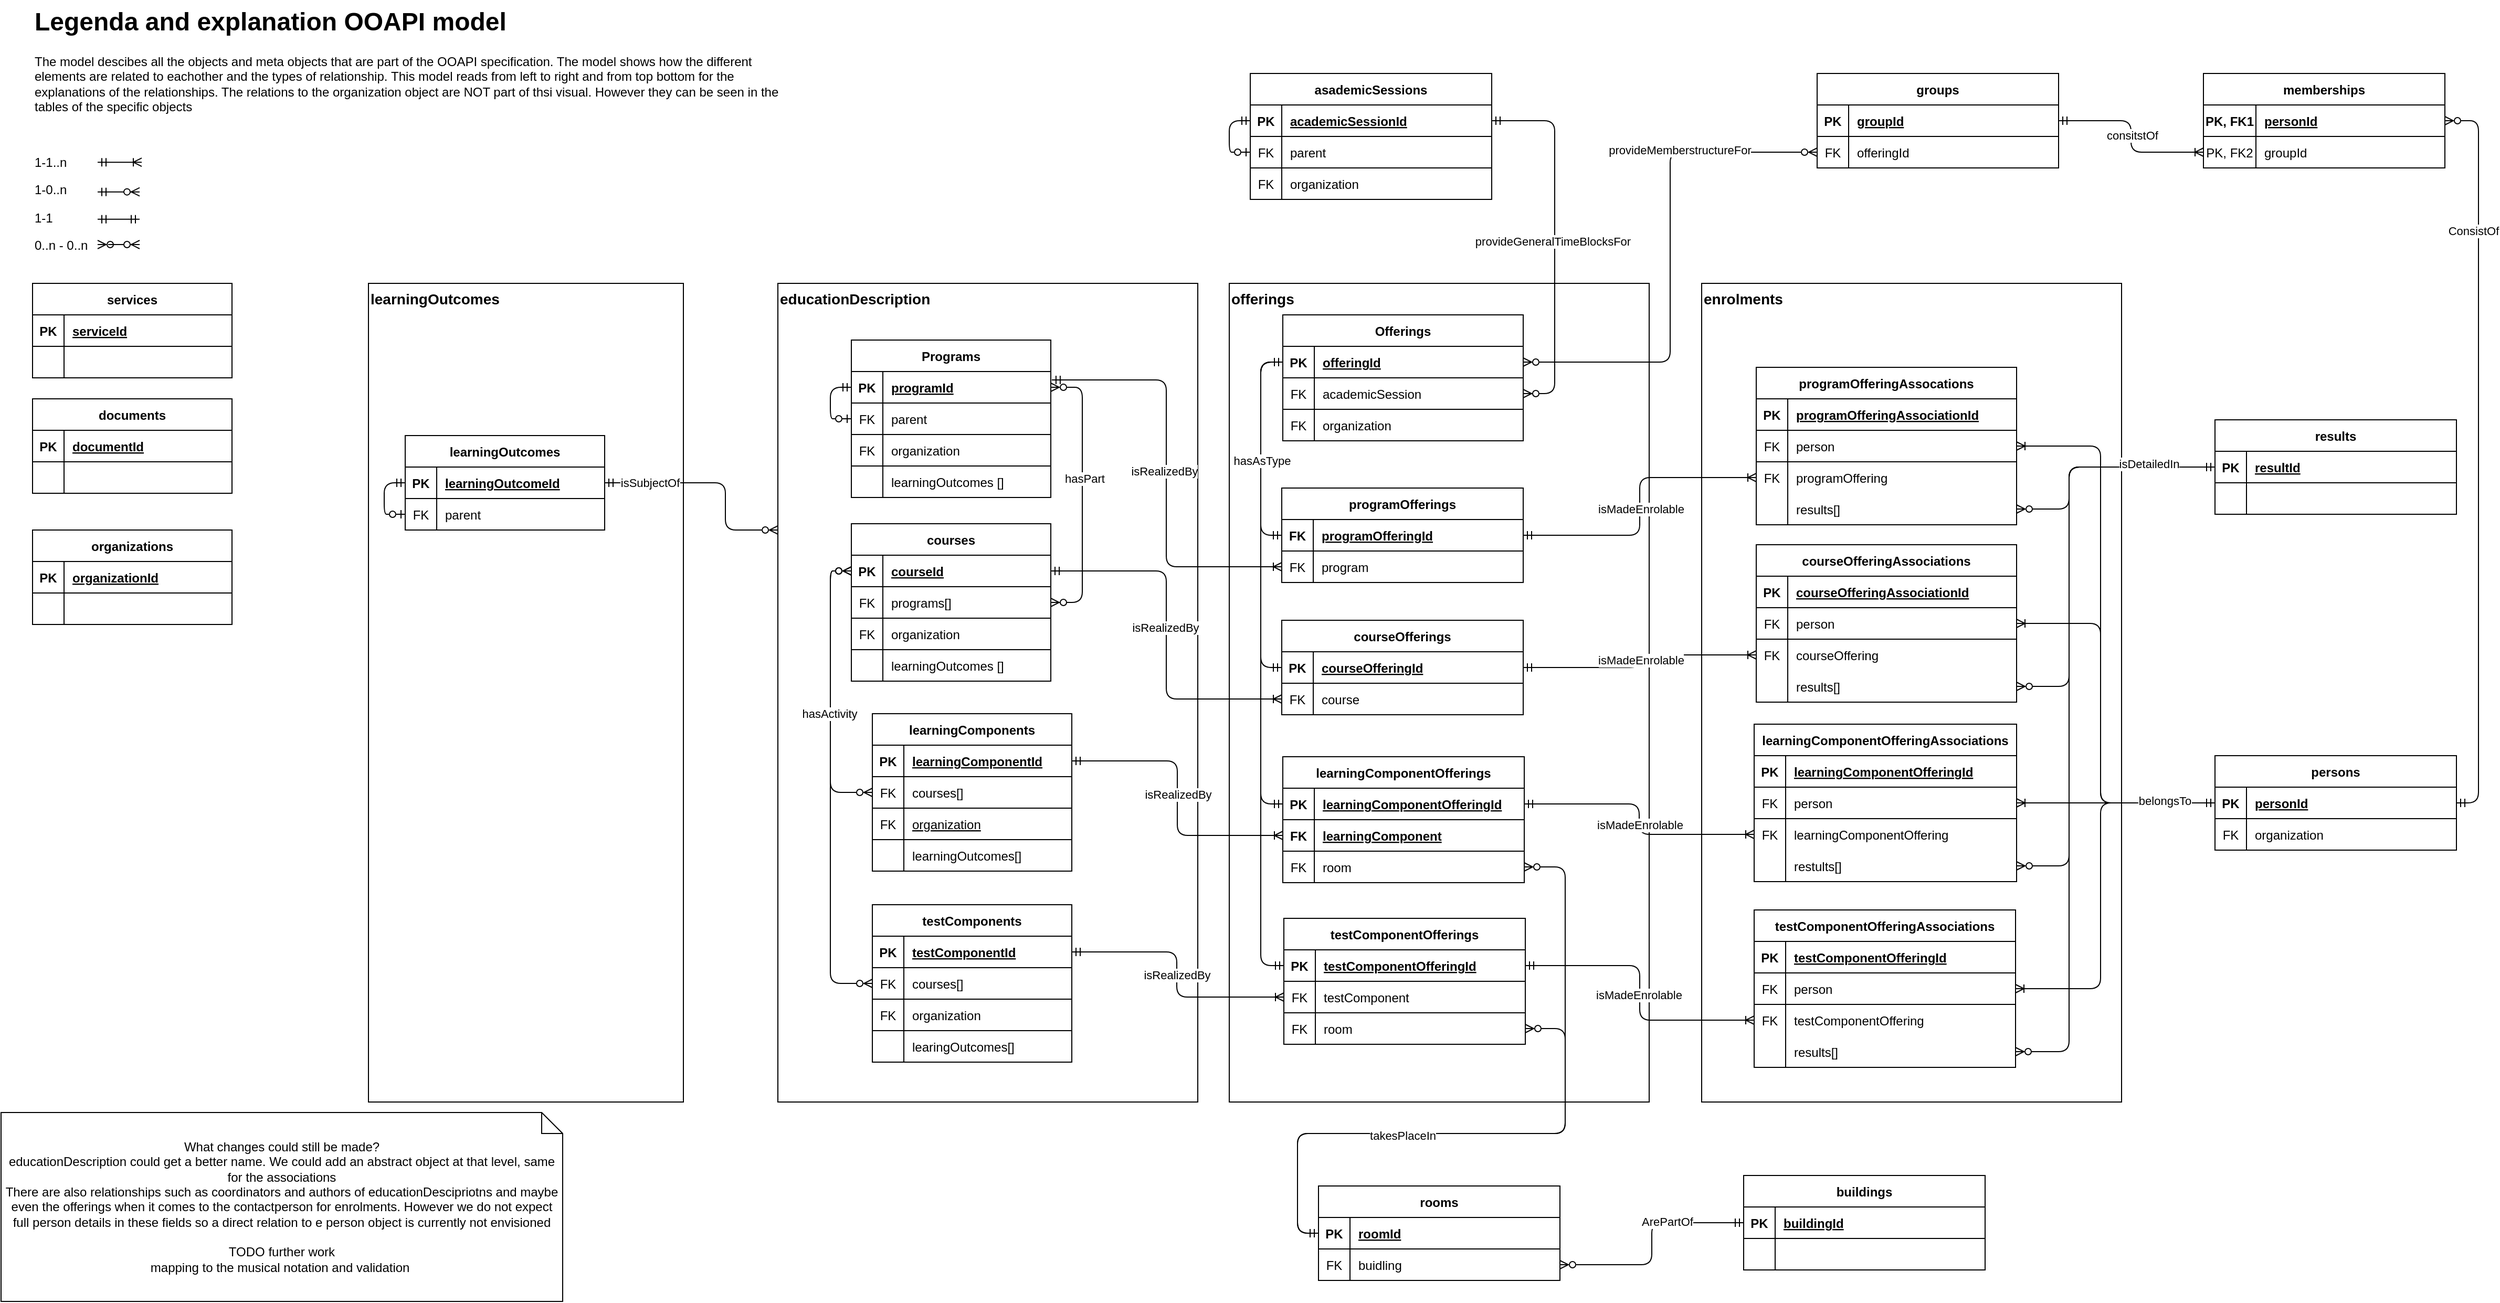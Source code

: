 <mxfile version="26.2.2">
  <diagram id="R2lEEEUBdFMjLlhIrx00" name="Page-1">
    <mxGraphModel dx="3007" dy="2687" grid="1" gridSize="10" guides="1" tooltips="1" connect="1" arrows="1" fold="1" page="1" pageScale="1" pageWidth="827" pageHeight="1169" math="0" shadow="0" extFonts="Permanent Marker^https://fonts.googleapis.com/css?family=Permanent+Marker">
      <root>
        <mxCell id="0" />
        <mxCell id="1" parent="0" />
        <mxCell id="uOkrZp9zEzWbIRnn9URp-36" value="&lt;font style=&quot;font-size: 14px;&quot;&gt;&lt;b&gt;offerings&lt;/b&gt;&lt;/font&gt;" style="rounded=0;whiteSpace=wrap;html=1;align=left;verticalAlign=top;" parent="1" vertex="1">
          <mxGeometry x="440" y="-100" width="400" height="780" as="geometry" />
        </mxCell>
        <mxCell id="uOkrZp9zEzWbIRnn9URp-35" value="&lt;font style=&quot;font-size: 14px;&quot;&gt;&lt;b&gt;educationDescription&lt;/b&gt;&lt;/font&gt;" style="rounded=0;whiteSpace=wrap;html=1;align=left;verticalAlign=top;" parent="1" vertex="1">
          <mxGeometry x="10" y="-100" width="400" height="780" as="geometry" />
        </mxCell>
        <mxCell id="C-vyLk0tnHw3VtMMgP7b-1" value="" style="edgeStyle=entityRelationEdgeStyle;endArrow=ERzeroToMany;startArrow=ERzeroToMany;endFill=1;startFill=0;entryX=1;entryY=0.5;entryDx=0;entryDy=0;exitX=1;exitY=0.5;exitDx=0;exitDy=0;" parent="1" source="C-vyLk0tnHw3VtMMgP7b-24" target="uOkrZp9zEzWbIRnn9URp-103" edge="1">
          <mxGeometry width="100" height="100" relative="1" as="geometry">
            <mxPoint x="270" y="-1" as="sourcePoint" />
            <mxPoint x="270" y="295.0" as="targetPoint" />
          </mxGeometry>
        </mxCell>
        <mxCell id="uOkrZp9zEzWbIRnn9URp-188" value="hasPart" style="edgeLabel;html=1;align=center;verticalAlign=middle;resizable=0;points=[];" parent="C-vyLk0tnHw3VtMMgP7b-1" vertex="1" connectable="0">
          <mxGeometry x="-0.122" y="2" relative="1" as="geometry">
            <mxPoint as="offset" />
          </mxGeometry>
        </mxCell>
        <mxCell id="C-vyLk0tnHw3VtMMgP7b-12" value="" style="edgeStyle=orthogonalEdgeStyle;endArrow=ERoneToMany;startArrow=ERmandOne;endFill=0;startFill=0;" parent="1" source="C-vyLk0tnHw3VtMMgP7b-3" target="C-vyLk0tnHw3VtMMgP7b-17" edge="1">
          <mxGeometry width="100" height="100" relative="1" as="geometry">
            <mxPoint x="400" y="180" as="sourcePoint" />
            <mxPoint x="460" y="205" as="targetPoint" />
          </mxGeometry>
        </mxCell>
        <mxCell id="uOkrZp9zEzWbIRnn9URp-186" value="isRealizedBy" style="edgeLabel;html=1;align=center;verticalAlign=middle;resizable=0;points=[];" parent="C-vyLk0tnHw3VtMMgP7b-12" vertex="1" connectable="0">
          <mxGeometry x="-0.043" y="-1" relative="1" as="geometry">
            <mxPoint as="offset" />
          </mxGeometry>
        </mxCell>
        <mxCell id="C-vyLk0tnHw3VtMMgP7b-2" value="courses" style="shape=table;startSize=30;container=1;collapsible=1;childLayout=tableLayout;fixedRows=1;rowLines=0;fontStyle=1;align=center;resizeLast=1;" parent="1" vertex="1">
          <mxGeometry x="80" y="129" width="190" height="150" as="geometry">
            <mxRectangle x="80" y="170" width="80" height="30" as="alternateBounds" />
          </mxGeometry>
        </mxCell>
        <mxCell id="C-vyLk0tnHw3VtMMgP7b-3" value="" style="shape=partialRectangle;collapsible=0;dropTarget=0;pointerEvents=0;fillColor=none;points=[[0,0.5],[1,0.5]];portConstraint=eastwest;top=0;left=0;right=0;bottom=1;" parent="C-vyLk0tnHw3VtMMgP7b-2" vertex="1">
          <mxGeometry y="30" width="190" height="30" as="geometry" />
        </mxCell>
        <mxCell id="C-vyLk0tnHw3VtMMgP7b-4" value="PK" style="shape=partialRectangle;overflow=hidden;connectable=0;fillColor=none;top=0;left=0;bottom=0;right=0;fontStyle=1;" parent="C-vyLk0tnHw3VtMMgP7b-3" vertex="1">
          <mxGeometry width="30" height="30" as="geometry">
            <mxRectangle width="30" height="30" as="alternateBounds" />
          </mxGeometry>
        </mxCell>
        <mxCell id="C-vyLk0tnHw3VtMMgP7b-5" value="courseId" style="shape=partialRectangle;overflow=hidden;connectable=0;fillColor=none;top=0;left=0;bottom=0;right=0;align=left;spacingLeft=6;fontStyle=5;" parent="C-vyLk0tnHw3VtMMgP7b-3" vertex="1">
          <mxGeometry x="30" width="160" height="30" as="geometry">
            <mxRectangle width="160" height="30" as="alternateBounds" />
          </mxGeometry>
        </mxCell>
        <mxCell id="uOkrZp9zEzWbIRnn9URp-103" style="shape=partialRectangle;collapsible=0;dropTarget=0;pointerEvents=0;fillColor=none;points=[[0,0.5],[1,0.5]];portConstraint=eastwest;top=0;left=0;right=0;bottom=1;" parent="C-vyLk0tnHw3VtMMgP7b-2" vertex="1">
          <mxGeometry y="60" width="190" height="30" as="geometry" />
        </mxCell>
        <mxCell id="uOkrZp9zEzWbIRnn9URp-104" value="FK" style="shape=partialRectangle;overflow=hidden;connectable=0;fillColor=none;top=0;left=0;bottom=0;right=0;fontStyle=0;" parent="uOkrZp9zEzWbIRnn9URp-103" vertex="1">
          <mxGeometry width="30" height="30" as="geometry">
            <mxRectangle width="30" height="30" as="alternateBounds" />
          </mxGeometry>
        </mxCell>
        <mxCell id="uOkrZp9zEzWbIRnn9URp-105" value="programs[]" style="shape=partialRectangle;overflow=hidden;connectable=0;fillColor=none;top=0;left=0;bottom=0;right=0;align=left;spacingLeft=6;fontStyle=0;" parent="uOkrZp9zEzWbIRnn9URp-103" vertex="1">
          <mxGeometry x="30" width="160" height="30" as="geometry">
            <mxRectangle width="160" height="30" as="alternateBounds" />
          </mxGeometry>
        </mxCell>
        <mxCell id="uOkrZp9zEzWbIRnn9URp-320" style="shape=partialRectangle;collapsible=0;dropTarget=0;pointerEvents=0;fillColor=none;points=[[0,0.5],[1,0.5]];portConstraint=eastwest;top=0;left=0;right=0;bottom=1;" parent="C-vyLk0tnHw3VtMMgP7b-2" vertex="1">
          <mxGeometry y="90" width="190" height="30" as="geometry" />
        </mxCell>
        <mxCell id="uOkrZp9zEzWbIRnn9URp-321" value="FK" style="shape=partialRectangle;overflow=hidden;connectable=0;fillColor=none;top=0;left=0;bottom=0;right=0;fontStyle=0;" parent="uOkrZp9zEzWbIRnn9URp-320" vertex="1">
          <mxGeometry width="30" height="30" as="geometry">
            <mxRectangle width="30" height="30" as="alternateBounds" />
          </mxGeometry>
        </mxCell>
        <mxCell id="uOkrZp9zEzWbIRnn9URp-322" value="organization" style="shape=partialRectangle;overflow=hidden;connectable=0;fillColor=none;top=0;left=0;bottom=0;right=0;align=left;spacingLeft=6;fontStyle=0;" parent="uOkrZp9zEzWbIRnn9URp-320" vertex="1">
          <mxGeometry x="30" width="160" height="30" as="geometry">
            <mxRectangle width="160" height="30" as="alternateBounds" />
          </mxGeometry>
        </mxCell>
        <mxCell id="uOkrZp9zEzWbIRnn9URp-106" style="shape=partialRectangle;collapsible=0;dropTarget=0;pointerEvents=0;fillColor=none;points=[[0,0.5],[1,0.5]];portConstraint=eastwest;top=0;left=0;right=0;bottom=1;" parent="C-vyLk0tnHw3VtMMgP7b-2" vertex="1">
          <mxGeometry y="120" width="190" height="30" as="geometry" />
        </mxCell>
        <mxCell id="uOkrZp9zEzWbIRnn9URp-107" style="shape=partialRectangle;overflow=hidden;connectable=0;fillColor=none;top=0;left=0;bottom=0;right=0;fontStyle=1;" parent="uOkrZp9zEzWbIRnn9URp-106" vertex="1">
          <mxGeometry width="30" height="30" as="geometry">
            <mxRectangle width="30" height="30" as="alternateBounds" />
          </mxGeometry>
        </mxCell>
        <mxCell id="uOkrZp9zEzWbIRnn9URp-108" value="learningOutcomes []" style="shape=partialRectangle;overflow=hidden;connectable=0;fillColor=none;top=0;left=0;bottom=0;right=0;align=left;spacingLeft=6;fontStyle=0;" parent="uOkrZp9zEzWbIRnn9URp-106" vertex="1">
          <mxGeometry x="30" width="160" height="30" as="geometry">
            <mxRectangle width="160" height="30" as="alternateBounds" />
          </mxGeometry>
        </mxCell>
        <mxCell id="C-vyLk0tnHw3VtMMgP7b-13" value="courseOfferings" style="shape=table;startSize=30;container=1;collapsible=1;childLayout=tableLayout;fixedRows=1;rowLines=0;fontStyle=1;align=center;resizeLast=1;" parent="1" vertex="1">
          <mxGeometry x="490" y="221" width="230" height="90" as="geometry" />
        </mxCell>
        <mxCell id="C-vyLk0tnHw3VtMMgP7b-14" value="" style="shape=partialRectangle;collapsible=0;dropTarget=0;pointerEvents=0;fillColor=none;points=[[0,0.5],[1,0.5]];portConstraint=eastwest;top=0;left=0;right=0;bottom=1;" parent="C-vyLk0tnHw3VtMMgP7b-13" vertex="1">
          <mxGeometry y="30" width="230" height="30" as="geometry" />
        </mxCell>
        <mxCell id="C-vyLk0tnHw3VtMMgP7b-15" value="PK" style="shape=partialRectangle;overflow=hidden;connectable=0;fillColor=none;top=0;left=0;bottom=0;right=0;fontStyle=1;" parent="C-vyLk0tnHw3VtMMgP7b-14" vertex="1">
          <mxGeometry width="30" height="30" as="geometry">
            <mxRectangle width="30" height="30" as="alternateBounds" />
          </mxGeometry>
        </mxCell>
        <mxCell id="C-vyLk0tnHw3VtMMgP7b-16" value="courseOfferingId" style="shape=partialRectangle;overflow=hidden;connectable=0;fillColor=none;top=0;left=0;bottom=0;right=0;align=left;spacingLeft=6;fontStyle=5;" parent="C-vyLk0tnHw3VtMMgP7b-14" vertex="1">
          <mxGeometry x="30" width="200" height="30" as="geometry">
            <mxRectangle width="200" height="30" as="alternateBounds" />
          </mxGeometry>
        </mxCell>
        <mxCell id="C-vyLk0tnHw3VtMMgP7b-17" value="" style="shape=partialRectangle;collapsible=0;dropTarget=0;pointerEvents=0;fillColor=none;points=[[0,0.5],[1,0.5]];portConstraint=eastwest;top=0;left=0;right=0;bottom=0;" parent="C-vyLk0tnHw3VtMMgP7b-13" vertex="1">
          <mxGeometry y="60" width="230" height="30" as="geometry" />
        </mxCell>
        <mxCell id="C-vyLk0tnHw3VtMMgP7b-18" value="FK" style="shape=partialRectangle;overflow=hidden;connectable=0;fillColor=none;top=0;left=0;bottom=0;right=0;" parent="C-vyLk0tnHw3VtMMgP7b-17" vertex="1">
          <mxGeometry width="30" height="30" as="geometry">
            <mxRectangle width="30" height="30" as="alternateBounds" />
          </mxGeometry>
        </mxCell>
        <mxCell id="C-vyLk0tnHw3VtMMgP7b-19" value="course" style="shape=partialRectangle;overflow=hidden;connectable=0;fillColor=none;top=0;left=0;bottom=0;right=0;align=left;spacingLeft=6;" parent="C-vyLk0tnHw3VtMMgP7b-17" vertex="1">
          <mxGeometry x="30" width="200" height="30" as="geometry">
            <mxRectangle width="200" height="30" as="alternateBounds" />
          </mxGeometry>
        </mxCell>
        <mxCell id="uOkrZp9zEzWbIRnn9URp-4" value="learningComponents" style="shape=table;startSize=30;container=1;collapsible=1;childLayout=tableLayout;fixedRows=1;rowLines=0;fontStyle=1;align=center;resizeLast=1;" parent="1" vertex="1">
          <mxGeometry x="100" y="310" width="190" height="150.0" as="geometry">
            <mxRectangle x="100" y="311" width="150" height="30" as="alternateBounds" />
          </mxGeometry>
        </mxCell>
        <mxCell id="uOkrZp9zEzWbIRnn9URp-5" value="" style="shape=partialRectangle;collapsible=0;dropTarget=0;pointerEvents=0;fillColor=none;points=[[0,0.5],[1,0.5]];portConstraint=eastwest;top=0;left=0;right=0;bottom=1;" parent="uOkrZp9zEzWbIRnn9URp-4" vertex="1">
          <mxGeometry y="30" width="190" height="30" as="geometry" />
        </mxCell>
        <mxCell id="uOkrZp9zEzWbIRnn9URp-6" value="PK" style="shape=partialRectangle;overflow=hidden;connectable=0;fillColor=none;top=0;left=0;bottom=0;right=0;fontStyle=1;" parent="uOkrZp9zEzWbIRnn9URp-5" vertex="1">
          <mxGeometry width="30" height="30" as="geometry">
            <mxRectangle width="30" height="30" as="alternateBounds" />
          </mxGeometry>
        </mxCell>
        <mxCell id="uOkrZp9zEzWbIRnn9URp-7" value="learningComponentId" style="shape=partialRectangle;overflow=hidden;connectable=0;fillColor=none;top=0;left=0;bottom=0;right=0;align=left;spacingLeft=6;fontStyle=5;" parent="uOkrZp9zEzWbIRnn9URp-5" vertex="1">
          <mxGeometry x="30" width="160" height="30" as="geometry">
            <mxRectangle width="160" height="30" as="alternateBounds" />
          </mxGeometry>
        </mxCell>
        <mxCell id="uOkrZp9zEzWbIRnn9URp-323" style="shape=partialRectangle;collapsible=0;dropTarget=0;pointerEvents=0;fillColor=none;points=[[0,0.5],[1,0.5]];portConstraint=eastwest;top=0;left=0;right=0;bottom=1;" parent="uOkrZp9zEzWbIRnn9URp-4" vertex="1">
          <mxGeometry y="60" width="190" height="30" as="geometry" />
        </mxCell>
        <mxCell id="uOkrZp9zEzWbIRnn9URp-324" value="FK" style="shape=partialRectangle;overflow=hidden;connectable=0;fillColor=none;top=0;left=0;bottom=0;right=0;fontStyle=0;" parent="uOkrZp9zEzWbIRnn9URp-323" vertex="1">
          <mxGeometry width="30" height="30" as="geometry">
            <mxRectangle width="30" height="30" as="alternateBounds" />
          </mxGeometry>
        </mxCell>
        <mxCell id="uOkrZp9zEzWbIRnn9URp-325" value="courses[]" style="shape=partialRectangle;overflow=hidden;connectable=0;fillColor=none;top=0;left=0;bottom=0;right=0;align=left;spacingLeft=6;fontStyle=0;" parent="uOkrZp9zEzWbIRnn9URp-323" vertex="1">
          <mxGeometry x="30" width="160" height="30" as="geometry">
            <mxRectangle width="160" height="30" as="alternateBounds" />
          </mxGeometry>
        </mxCell>
        <mxCell id="uOkrZp9zEzWbIRnn9URp-326" style="shape=partialRectangle;collapsible=0;dropTarget=0;pointerEvents=0;fillColor=none;points=[[0,0.5],[1,0.5]];portConstraint=eastwest;top=0;left=0;right=0;bottom=1;" parent="uOkrZp9zEzWbIRnn9URp-4" vertex="1">
          <mxGeometry y="90" width="190" height="30" as="geometry" />
        </mxCell>
        <mxCell id="uOkrZp9zEzWbIRnn9URp-327" value="FK" style="shape=partialRectangle;overflow=hidden;connectable=0;fillColor=none;top=0;left=0;bottom=0;right=0;fontStyle=0;" parent="uOkrZp9zEzWbIRnn9URp-326" vertex="1">
          <mxGeometry width="30" height="30" as="geometry">
            <mxRectangle width="30" height="30" as="alternateBounds" />
          </mxGeometry>
        </mxCell>
        <mxCell id="uOkrZp9zEzWbIRnn9URp-328" value="organization" style="shape=partialRectangle;overflow=hidden;connectable=0;fillColor=none;top=0;left=0;bottom=0;right=0;align=left;spacingLeft=6;fontStyle=4;" parent="uOkrZp9zEzWbIRnn9URp-326" vertex="1">
          <mxGeometry x="30" width="160" height="30" as="geometry">
            <mxRectangle width="160" height="30" as="alternateBounds" />
          </mxGeometry>
        </mxCell>
        <mxCell id="uOkrZp9zEzWbIRnn9URp-8" value="" style="shape=partialRectangle;collapsible=0;dropTarget=0;pointerEvents=0;fillColor=none;points=[[0,0.5],[1,0.5]];portConstraint=eastwest;top=0;left=0;right=0;bottom=0;" parent="uOkrZp9zEzWbIRnn9URp-4" vertex="1">
          <mxGeometry y="120" width="190" height="30" as="geometry" />
        </mxCell>
        <mxCell id="uOkrZp9zEzWbIRnn9URp-9" value="" style="shape=partialRectangle;overflow=hidden;connectable=0;fillColor=none;top=0;left=0;bottom=0;right=0;" parent="uOkrZp9zEzWbIRnn9URp-8" vertex="1">
          <mxGeometry width="30" height="30" as="geometry">
            <mxRectangle width="30" height="30" as="alternateBounds" />
          </mxGeometry>
        </mxCell>
        <mxCell id="uOkrZp9zEzWbIRnn9URp-10" value="learningOutcomes[]" style="shape=partialRectangle;overflow=hidden;connectable=0;fillColor=none;top=0;left=0;bottom=0;right=0;align=left;spacingLeft=6;" parent="uOkrZp9zEzWbIRnn9URp-8" vertex="1">
          <mxGeometry x="30" width="160" height="30" as="geometry">
            <mxRectangle width="160" height="30" as="alternateBounds" />
          </mxGeometry>
        </mxCell>
        <mxCell id="uOkrZp9zEzWbIRnn9URp-26" style="edgeStyle=orthogonalEdgeStyle;rounded=1;orthogonalLoop=1;jettySize=auto;html=1;exitX=0;exitY=0.5;exitDx=0;exitDy=0;startArrow=ERzeroToMany;startFill=0;endArrow=ERzeroToMany;endFill=0;curved=0;entryX=0;entryY=0.5;entryDx=0;entryDy=0;" parent="1" source="uOkrZp9zEzWbIRnn9URp-323" target="C-vyLk0tnHw3VtMMgP7b-3" edge="1">
          <mxGeometry relative="1" as="geometry" />
        </mxCell>
        <mxCell id="C-vyLk0tnHw3VtMMgP7b-23" value="Programs" style="shape=table;startSize=30;container=1;collapsible=1;childLayout=tableLayout;fixedRows=1;rowLines=0;fontStyle=1;align=center;resizeLast=1;" parent="1" vertex="1">
          <mxGeometry x="80" y="-46" width="190" height="150" as="geometry">
            <mxRectangle x="80" y="30" width="90" height="30" as="alternateBounds" />
          </mxGeometry>
        </mxCell>
        <mxCell id="C-vyLk0tnHw3VtMMgP7b-24" value="" style="shape=partialRectangle;collapsible=0;dropTarget=0;pointerEvents=0;fillColor=none;points=[[0,0.5],[1,0.5]];portConstraint=eastwest;top=0;left=0;right=0;bottom=1;" parent="C-vyLk0tnHw3VtMMgP7b-23" vertex="1">
          <mxGeometry y="30" width="190" height="30" as="geometry" />
        </mxCell>
        <mxCell id="C-vyLk0tnHw3VtMMgP7b-25" value="PK" style="shape=partialRectangle;overflow=hidden;connectable=0;fillColor=none;top=0;left=0;bottom=0;right=0;fontStyle=1;" parent="C-vyLk0tnHw3VtMMgP7b-24" vertex="1">
          <mxGeometry width="30" height="30" as="geometry">
            <mxRectangle width="30" height="30" as="alternateBounds" />
          </mxGeometry>
        </mxCell>
        <mxCell id="C-vyLk0tnHw3VtMMgP7b-26" value="programId" style="shape=partialRectangle;overflow=hidden;connectable=0;fillColor=none;top=0;left=0;bottom=0;right=0;align=left;spacingLeft=6;fontStyle=5;" parent="C-vyLk0tnHw3VtMMgP7b-24" vertex="1">
          <mxGeometry x="30" width="160" height="30" as="geometry">
            <mxRectangle width="160" height="30" as="alternateBounds" />
          </mxGeometry>
        </mxCell>
        <mxCell id="uOkrZp9zEzWbIRnn9URp-22" style="shape=partialRectangle;collapsible=0;dropTarget=0;pointerEvents=0;fillColor=none;points=[[0,0.5],[1,0.5]];portConstraint=eastwest;top=0;left=0;right=0;bottom=1;" parent="C-vyLk0tnHw3VtMMgP7b-23" vertex="1">
          <mxGeometry y="60" width="190" height="30" as="geometry" />
        </mxCell>
        <mxCell id="uOkrZp9zEzWbIRnn9URp-23" value="FK" style="shape=partialRectangle;overflow=hidden;connectable=0;fillColor=none;top=0;left=0;bottom=0;right=0;fontStyle=0;" parent="uOkrZp9zEzWbIRnn9URp-22" vertex="1">
          <mxGeometry width="30" height="30" as="geometry">
            <mxRectangle width="30" height="30" as="alternateBounds" />
          </mxGeometry>
        </mxCell>
        <mxCell id="uOkrZp9zEzWbIRnn9URp-24" value="parent" style="shape=partialRectangle;overflow=hidden;connectable=0;fillColor=none;top=0;left=0;bottom=0;right=0;align=left;spacingLeft=6;fontStyle=0;" parent="uOkrZp9zEzWbIRnn9URp-22" vertex="1">
          <mxGeometry x="30" width="160" height="30" as="geometry">
            <mxRectangle width="160" height="30" as="alternateBounds" />
          </mxGeometry>
        </mxCell>
        <mxCell id="uOkrZp9zEzWbIRnn9URp-317" style="shape=partialRectangle;collapsible=0;dropTarget=0;pointerEvents=0;fillColor=none;points=[[0,0.5],[1,0.5]];portConstraint=eastwest;top=0;left=0;right=0;bottom=1;" parent="C-vyLk0tnHw3VtMMgP7b-23" vertex="1">
          <mxGeometry y="90" width="190" height="30" as="geometry" />
        </mxCell>
        <mxCell id="uOkrZp9zEzWbIRnn9URp-318" value="FK" style="shape=partialRectangle;overflow=hidden;connectable=0;fillColor=none;top=0;left=0;bottom=0;right=0;fontStyle=0;" parent="uOkrZp9zEzWbIRnn9URp-317" vertex="1">
          <mxGeometry width="30" height="30" as="geometry">
            <mxRectangle width="30" height="30" as="alternateBounds" />
          </mxGeometry>
        </mxCell>
        <mxCell id="uOkrZp9zEzWbIRnn9URp-319" value="organization" style="shape=partialRectangle;overflow=hidden;connectable=0;fillColor=none;top=0;left=0;bottom=0;right=0;align=left;spacingLeft=6;fontStyle=0;" parent="uOkrZp9zEzWbIRnn9URp-317" vertex="1">
          <mxGeometry x="30" width="160" height="30" as="geometry">
            <mxRectangle width="160" height="30" as="alternateBounds" />
          </mxGeometry>
        </mxCell>
        <mxCell id="uOkrZp9zEzWbIRnn9URp-97" style="shape=partialRectangle;collapsible=0;dropTarget=0;pointerEvents=0;fillColor=none;points=[[0,0.5],[1,0.5]];portConstraint=eastwest;top=0;left=0;right=0;bottom=1;" parent="C-vyLk0tnHw3VtMMgP7b-23" vertex="1">
          <mxGeometry y="120" width="190" height="30" as="geometry" />
        </mxCell>
        <mxCell id="uOkrZp9zEzWbIRnn9URp-98" style="shape=partialRectangle;overflow=hidden;connectable=0;fillColor=none;top=0;left=0;bottom=0;right=0;fontStyle=0;" parent="uOkrZp9zEzWbIRnn9URp-97" vertex="1">
          <mxGeometry width="30" height="30" as="geometry">
            <mxRectangle width="30" height="30" as="alternateBounds" />
          </mxGeometry>
        </mxCell>
        <mxCell id="uOkrZp9zEzWbIRnn9URp-99" value="learningOutcomes []" style="shape=partialRectangle;overflow=hidden;connectable=0;fillColor=none;top=0;left=0;bottom=0;right=0;align=left;spacingLeft=6;fontStyle=0;" parent="uOkrZp9zEzWbIRnn9URp-97" vertex="1">
          <mxGeometry x="30" width="160" height="30" as="geometry">
            <mxRectangle width="160" height="30" as="alternateBounds" />
          </mxGeometry>
        </mxCell>
        <mxCell id="uOkrZp9zEzWbIRnn9URp-25" style="edgeStyle=orthogonalEdgeStyle;rounded=1;orthogonalLoop=1;jettySize=auto;html=1;exitX=0;exitY=0.5;exitDx=0;exitDy=0;endArrow=ERmandOne;startFill=0;startArrow=ERzeroToOne;endFill=0;curved=0;" parent="C-vyLk0tnHw3VtMMgP7b-23" source="uOkrZp9zEzWbIRnn9URp-22" target="C-vyLk0tnHw3VtMMgP7b-24" edge="1">
          <mxGeometry relative="1" as="geometry" />
        </mxCell>
        <mxCell id="uOkrZp9zEzWbIRnn9URp-27" value="testComponents" style="shape=table;startSize=30;container=1;collapsible=1;childLayout=tableLayout;fixedRows=1;rowLines=0;fontStyle=1;align=center;resizeLast=1;" parent="1" vertex="1">
          <mxGeometry x="100" y="492" width="190" height="150" as="geometry">
            <mxRectangle x="120" y="460" width="130" height="30" as="alternateBounds" />
          </mxGeometry>
        </mxCell>
        <mxCell id="uOkrZp9zEzWbIRnn9URp-28" value="" style="shape=partialRectangle;collapsible=0;dropTarget=0;pointerEvents=0;fillColor=none;points=[[0,0.5],[1,0.5]];portConstraint=eastwest;top=0;left=0;right=0;bottom=1;" parent="uOkrZp9zEzWbIRnn9URp-27" vertex="1">
          <mxGeometry y="30" width="190" height="30" as="geometry" />
        </mxCell>
        <mxCell id="uOkrZp9zEzWbIRnn9URp-29" value="PK" style="shape=partialRectangle;overflow=hidden;connectable=0;fillColor=none;top=0;left=0;bottom=0;right=0;fontStyle=1;" parent="uOkrZp9zEzWbIRnn9URp-28" vertex="1">
          <mxGeometry width="30" height="30" as="geometry">
            <mxRectangle width="30" height="30" as="alternateBounds" />
          </mxGeometry>
        </mxCell>
        <mxCell id="uOkrZp9zEzWbIRnn9URp-30" value="testComponentId" style="shape=partialRectangle;overflow=hidden;connectable=0;fillColor=none;top=0;left=0;bottom=0;right=0;align=left;spacingLeft=6;fontStyle=5;" parent="uOkrZp9zEzWbIRnn9URp-28" vertex="1">
          <mxGeometry x="30" width="160" height="30" as="geometry">
            <mxRectangle width="160" height="30" as="alternateBounds" />
          </mxGeometry>
        </mxCell>
        <mxCell id="uOkrZp9zEzWbIRnn9URp-332" style="shape=partialRectangle;collapsible=0;dropTarget=0;pointerEvents=0;fillColor=none;points=[[0,0.5],[1,0.5]];portConstraint=eastwest;top=0;left=0;right=0;bottom=1;" parent="uOkrZp9zEzWbIRnn9URp-27" vertex="1">
          <mxGeometry y="60" width="190" height="30" as="geometry" />
        </mxCell>
        <mxCell id="uOkrZp9zEzWbIRnn9URp-333" value="FK" style="shape=partialRectangle;overflow=hidden;connectable=0;fillColor=none;top=0;left=0;bottom=0;right=0;fontStyle=0;" parent="uOkrZp9zEzWbIRnn9URp-332" vertex="1">
          <mxGeometry width="30" height="30" as="geometry">
            <mxRectangle width="30" height="30" as="alternateBounds" />
          </mxGeometry>
        </mxCell>
        <mxCell id="uOkrZp9zEzWbIRnn9URp-334" value="courses[]" style="shape=partialRectangle;overflow=hidden;connectable=0;fillColor=none;top=0;left=0;bottom=0;right=0;align=left;spacingLeft=6;fontStyle=0;" parent="uOkrZp9zEzWbIRnn9URp-332" vertex="1">
          <mxGeometry x="30" width="160" height="30" as="geometry">
            <mxRectangle width="160" height="30" as="alternateBounds" />
          </mxGeometry>
        </mxCell>
        <mxCell id="uOkrZp9zEzWbIRnn9URp-329" style="shape=partialRectangle;collapsible=0;dropTarget=0;pointerEvents=0;fillColor=none;points=[[0,0.5],[1,0.5]];portConstraint=eastwest;top=0;left=0;right=0;bottom=1;" parent="uOkrZp9zEzWbIRnn9URp-27" vertex="1">
          <mxGeometry y="90" width="190" height="30" as="geometry" />
        </mxCell>
        <mxCell id="uOkrZp9zEzWbIRnn9URp-330" value="FK" style="shape=partialRectangle;overflow=hidden;connectable=0;fillColor=none;top=0;left=0;bottom=0;right=0;fontStyle=0;" parent="uOkrZp9zEzWbIRnn9URp-329" vertex="1">
          <mxGeometry width="30" height="30" as="geometry">
            <mxRectangle width="30" height="30" as="alternateBounds" />
          </mxGeometry>
        </mxCell>
        <mxCell id="uOkrZp9zEzWbIRnn9URp-331" value="organization" style="shape=partialRectangle;overflow=hidden;connectable=0;fillColor=none;top=0;left=0;bottom=0;right=0;align=left;spacingLeft=6;fontStyle=0;" parent="uOkrZp9zEzWbIRnn9URp-329" vertex="1">
          <mxGeometry x="30" width="160" height="30" as="geometry">
            <mxRectangle width="160" height="30" as="alternateBounds" />
          </mxGeometry>
        </mxCell>
        <mxCell id="uOkrZp9zEzWbIRnn9URp-118" style="shape=partialRectangle;collapsible=0;dropTarget=0;pointerEvents=0;fillColor=none;points=[[0,0.5],[1,0.5]];portConstraint=eastwest;top=0;left=0;right=0;bottom=0;" parent="uOkrZp9zEzWbIRnn9URp-27" vertex="1">
          <mxGeometry y="120" width="190" height="30" as="geometry" />
        </mxCell>
        <mxCell id="uOkrZp9zEzWbIRnn9URp-119" style="shape=partialRectangle;overflow=hidden;connectable=0;fillColor=none;top=0;left=0;bottom=0;right=0;" parent="uOkrZp9zEzWbIRnn9URp-118" vertex="1">
          <mxGeometry width="30" height="30" as="geometry">
            <mxRectangle width="30" height="30" as="alternateBounds" />
          </mxGeometry>
        </mxCell>
        <mxCell id="uOkrZp9zEzWbIRnn9URp-120" value="learingOutcomes[]" style="shape=partialRectangle;overflow=hidden;connectable=0;fillColor=none;top=0;left=0;bottom=0;right=0;align=left;spacingLeft=6;" parent="uOkrZp9zEzWbIRnn9URp-118" vertex="1">
          <mxGeometry x="30" width="160" height="30" as="geometry">
            <mxRectangle width="160" height="30" as="alternateBounds" />
          </mxGeometry>
        </mxCell>
        <mxCell id="uOkrZp9zEzWbIRnn9URp-34" style="edgeStyle=orthogonalEdgeStyle;rounded=1;orthogonalLoop=1;jettySize=auto;html=1;startArrow=ERzeroToMany;startFill=0;endArrow=ERzeroToMany;endFill=0;curved=0;entryX=0;entryY=0.5;entryDx=0;entryDy=0;" parent="1" source="uOkrZp9zEzWbIRnn9URp-332" target="C-vyLk0tnHw3VtMMgP7b-3" edge="1">
          <mxGeometry relative="1" as="geometry">
            <mxPoint x="230" y="425" as="sourcePoint" />
            <mxPoint x="90" y="215" as="targetPoint" />
          </mxGeometry>
        </mxCell>
        <mxCell id="uOkrZp9zEzWbIRnn9URp-309" value="hasActivity" style="edgeLabel;html=1;align=center;verticalAlign=middle;resizable=0;points=[];" parent="uOkrZp9zEzWbIRnn9URp-34" vertex="1" connectable="0">
          <mxGeometry x="0.318" y="1" relative="1" as="geometry">
            <mxPoint y="1" as="offset" />
          </mxGeometry>
        </mxCell>
        <mxCell id="uOkrZp9zEzWbIRnn9URp-37" value="programOfferings" style="shape=table;startSize=30;container=1;collapsible=1;childLayout=tableLayout;fixedRows=1;rowLines=0;fontStyle=1;align=center;resizeLast=1;" parent="1" vertex="1">
          <mxGeometry x="490" y="95" width="230" height="90" as="geometry" />
        </mxCell>
        <mxCell id="uOkrZp9zEzWbIRnn9URp-38" value="" style="shape=partialRectangle;collapsible=0;dropTarget=0;pointerEvents=0;fillColor=none;points=[[0,0.5],[1,0.5]];portConstraint=eastwest;top=0;left=0;right=0;bottom=1;" parent="uOkrZp9zEzWbIRnn9URp-37" vertex="1">
          <mxGeometry y="30" width="230" height="30" as="geometry" />
        </mxCell>
        <mxCell id="uOkrZp9zEzWbIRnn9URp-39" value="FK" style="shape=partialRectangle;overflow=hidden;connectable=0;fillColor=none;top=0;left=0;bottom=0;right=0;fontStyle=1;" parent="uOkrZp9zEzWbIRnn9URp-38" vertex="1">
          <mxGeometry width="30" height="30" as="geometry">
            <mxRectangle width="30" height="30" as="alternateBounds" />
          </mxGeometry>
        </mxCell>
        <mxCell id="uOkrZp9zEzWbIRnn9URp-40" value="programOfferingId" style="shape=partialRectangle;overflow=hidden;connectable=0;fillColor=none;top=0;left=0;bottom=0;right=0;align=left;spacingLeft=6;fontStyle=5;" parent="uOkrZp9zEzWbIRnn9URp-38" vertex="1">
          <mxGeometry x="30" width="200" height="30" as="geometry">
            <mxRectangle width="200" height="30" as="alternateBounds" />
          </mxGeometry>
        </mxCell>
        <mxCell id="uOkrZp9zEzWbIRnn9URp-41" value="" style="shape=partialRectangle;collapsible=0;dropTarget=0;pointerEvents=0;fillColor=none;points=[[0,0.5],[1,0.5]];portConstraint=eastwest;top=0;left=0;right=0;bottom=0;" parent="uOkrZp9zEzWbIRnn9URp-37" vertex="1">
          <mxGeometry y="60" width="230" height="30" as="geometry" />
        </mxCell>
        <mxCell id="uOkrZp9zEzWbIRnn9URp-42" value="FK" style="shape=partialRectangle;overflow=hidden;connectable=0;fillColor=none;top=0;left=0;bottom=0;right=0;" parent="uOkrZp9zEzWbIRnn9URp-41" vertex="1">
          <mxGeometry width="30" height="30" as="geometry">
            <mxRectangle width="30" height="30" as="alternateBounds" />
          </mxGeometry>
        </mxCell>
        <mxCell id="uOkrZp9zEzWbIRnn9URp-43" value="program" style="shape=partialRectangle;overflow=hidden;connectable=0;fillColor=none;top=0;left=0;bottom=0;right=0;align=left;spacingLeft=6;" parent="uOkrZp9zEzWbIRnn9URp-41" vertex="1">
          <mxGeometry x="30" width="200" height="30" as="geometry">
            <mxRectangle width="200" height="30" as="alternateBounds" />
          </mxGeometry>
        </mxCell>
        <mxCell id="uOkrZp9zEzWbIRnn9URp-44" value="" style="edgeStyle=orthogonalEdgeStyle;endArrow=ERoneToMany;startArrow=ERmandOne;endFill=0;startFill=0;exitX=1.005;exitY=0.267;exitDx=0;exitDy=0;exitPerimeter=0;" parent="1" source="C-vyLk0tnHw3VtMMgP7b-24" target="uOkrZp9zEzWbIRnn9URp-41" edge="1">
          <mxGeometry width="100" height="100" relative="1" as="geometry">
            <mxPoint x="280" y="215" as="sourcePoint" />
            <mxPoint x="500" y="245" as="targetPoint" />
          </mxGeometry>
        </mxCell>
        <mxCell id="uOkrZp9zEzWbIRnn9URp-187" value="isRealizedBy" style="edgeLabel;html=1;align=center;verticalAlign=middle;resizable=0;points=[];" parent="uOkrZp9zEzWbIRnn9URp-44" vertex="1" connectable="0">
          <mxGeometry x="-0.013" y="-2" relative="1" as="geometry">
            <mxPoint as="offset" />
          </mxGeometry>
        </mxCell>
        <mxCell id="uOkrZp9zEzWbIRnn9URp-45" value="learningComponentOfferings" style="shape=table;startSize=30;container=1;collapsible=1;childLayout=tableLayout;fixedRows=1;rowLines=0;fontStyle=1;align=center;resizeLast=1;" parent="1" vertex="1">
          <mxGeometry x="491" y="351" width="230" height="120" as="geometry" />
        </mxCell>
        <mxCell id="uOkrZp9zEzWbIRnn9URp-46" value="" style="shape=partialRectangle;collapsible=0;dropTarget=0;pointerEvents=0;fillColor=none;points=[[0,0.5],[1,0.5]];portConstraint=eastwest;top=0;left=0;right=0;bottom=1;" parent="uOkrZp9zEzWbIRnn9URp-45" vertex="1">
          <mxGeometry y="30" width="230" height="30" as="geometry" />
        </mxCell>
        <mxCell id="uOkrZp9zEzWbIRnn9URp-47" value="PK" style="shape=partialRectangle;overflow=hidden;connectable=0;fillColor=none;top=0;left=0;bottom=0;right=0;fontStyle=1;" parent="uOkrZp9zEzWbIRnn9URp-46" vertex="1">
          <mxGeometry width="30" height="30" as="geometry">
            <mxRectangle width="30" height="30" as="alternateBounds" />
          </mxGeometry>
        </mxCell>
        <mxCell id="uOkrZp9zEzWbIRnn9URp-48" value="learningComponentOfferingId" style="shape=partialRectangle;overflow=hidden;connectable=0;fillColor=none;top=0;left=0;bottom=0;right=0;align=left;spacingLeft=6;fontStyle=5;" parent="uOkrZp9zEzWbIRnn9URp-46" vertex="1">
          <mxGeometry x="30" width="200" height="30" as="geometry">
            <mxRectangle width="200" height="30" as="alternateBounds" />
          </mxGeometry>
        </mxCell>
        <mxCell id="uOkrZp9zEzWbIRnn9URp-261" style="shape=partialRectangle;collapsible=0;dropTarget=0;pointerEvents=0;fillColor=none;points=[[0,0.5],[1,0.5]];portConstraint=eastwest;top=0;left=0;right=0;bottom=1;" parent="uOkrZp9zEzWbIRnn9URp-45" vertex="1">
          <mxGeometry y="60" width="230" height="30" as="geometry" />
        </mxCell>
        <mxCell id="uOkrZp9zEzWbIRnn9URp-262" value="FK" style="shape=partialRectangle;overflow=hidden;connectable=0;fillColor=none;top=0;left=0;bottom=0;right=0;fontStyle=1;" parent="uOkrZp9zEzWbIRnn9URp-261" vertex="1">
          <mxGeometry width="30" height="30" as="geometry">
            <mxRectangle width="30" height="30" as="alternateBounds" />
          </mxGeometry>
        </mxCell>
        <mxCell id="uOkrZp9zEzWbIRnn9URp-263" value="learningComponent" style="shape=partialRectangle;overflow=hidden;connectable=0;fillColor=none;top=0;left=0;bottom=0;right=0;align=left;spacingLeft=6;fontStyle=5;" parent="uOkrZp9zEzWbIRnn9URp-261" vertex="1">
          <mxGeometry x="30" width="200" height="30" as="geometry">
            <mxRectangle width="200" height="30" as="alternateBounds" />
          </mxGeometry>
        </mxCell>
        <mxCell id="uOkrZp9zEzWbIRnn9URp-49" value="" style="shape=partialRectangle;collapsible=0;dropTarget=0;pointerEvents=0;fillColor=none;points=[[0,0.5],[1,0.5]];portConstraint=eastwest;top=0;left=0;right=0;bottom=0;" parent="uOkrZp9zEzWbIRnn9URp-45" vertex="1">
          <mxGeometry y="90" width="230" height="30" as="geometry" />
        </mxCell>
        <mxCell id="uOkrZp9zEzWbIRnn9URp-50" value="FK" style="shape=partialRectangle;overflow=hidden;connectable=0;fillColor=none;top=0;left=0;bottom=0;right=0;" parent="uOkrZp9zEzWbIRnn9URp-49" vertex="1">
          <mxGeometry width="30" height="30" as="geometry">
            <mxRectangle width="30" height="30" as="alternateBounds" />
          </mxGeometry>
        </mxCell>
        <mxCell id="uOkrZp9zEzWbIRnn9URp-51" value="room" style="shape=partialRectangle;overflow=hidden;connectable=0;fillColor=none;top=0;left=0;bottom=0;right=0;align=left;spacingLeft=6;" parent="uOkrZp9zEzWbIRnn9URp-49" vertex="1">
          <mxGeometry x="30" width="200" height="30" as="geometry">
            <mxRectangle width="200" height="30" as="alternateBounds" />
          </mxGeometry>
        </mxCell>
        <mxCell id="uOkrZp9zEzWbIRnn9URp-52" value="testComponentOfferings" style="shape=table;startSize=30;container=1;collapsible=1;childLayout=tableLayout;fixedRows=1;rowLines=0;fontStyle=1;align=center;resizeLast=1;" parent="1" vertex="1">
          <mxGeometry x="492" y="505" width="230" height="120" as="geometry" />
        </mxCell>
        <mxCell id="uOkrZp9zEzWbIRnn9URp-53" value="" style="shape=partialRectangle;collapsible=0;dropTarget=0;pointerEvents=0;fillColor=none;points=[[0,0.5],[1,0.5]];portConstraint=eastwest;top=0;left=0;right=0;bottom=1;" parent="uOkrZp9zEzWbIRnn9URp-52" vertex="1">
          <mxGeometry y="30" width="230" height="30" as="geometry" />
        </mxCell>
        <mxCell id="uOkrZp9zEzWbIRnn9URp-54" value="PK" style="shape=partialRectangle;overflow=hidden;connectable=0;fillColor=none;top=0;left=0;bottom=0;right=0;fontStyle=1;" parent="uOkrZp9zEzWbIRnn9URp-53" vertex="1">
          <mxGeometry width="30" height="30" as="geometry">
            <mxRectangle width="30" height="30" as="alternateBounds" />
          </mxGeometry>
        </mxCell>
        <mxCell id="uOkrZp9zEzWbIRnn9URp-55" value="testComponentOfferingId" style="shape=partialRectangle;overflow=hidden;connectable=0;fillColor=none;top=0;left=0;bottom=0;right=0;align=left;spacingLeft=6;fontStyle=5;" parent="uOkrZp9zEzWbIRnn9URp-53" vertex="1">
          <mxGeometry x="30" width="200" height="30" as="geometry">
            <mxRectangle width="200" height="30" as="alternateBounds" />
          </mxGeometry>
        </mxCell>
        <mxCell id="uOkrZp9zEzWbIRnn9URp-265" style="shape=partialRectangle;collapsible=0;dropTarget=0;pointerEvents=0;fillColor=none;points=[[0,0.5],[1,0.5]];portConstraint=eastwest;top=0;left=0;right=0;bottom=1;" parent="uOkrZp9zEzWbIRnn9URp-52" vertex="1">
          <mxGeometry y="60" width="230" height="30" as="geometry" />
        </mxCell>
        <mxCell id="uOkrZp9zEzWbIRnn9URp-266" value="FK" style="shape=partialRectangle;overflow=hidden;connectable=0;fillColor=none;top=0;left=0;bottom=0;right=0;fontStyle=0;" parent="uOkrZp9zEzWbIRnn9URp-265" vertex="1">
          <mxGeometry width="30" height="30" as="geometry">
            <mxRectangle width="30" height="30" as="alternateBounds" />
          </mxGeometry>
        </mxCell>
        <mxCell id="uOkrZp9zEzWbIRnn9URp-267" value="testComponent" style="shape=partialRectangle;overflow=hidden;connectable=0;fillColor=none;top=0;left=0;bottom=0;right=0;align=left;spacingLeft=6;fontStyle=0;" parent="uOkrZp9zEzWbIRnn9URp-265" vertex="1">
          <mxGeometry x="30" width="200" height="30" as="geometry">
            <mxRectangle width="200" height="30" as="alternateBounds" />
          </mxGeometry>
        </mxCell>
        <mxCell id="uOkrZp9zEzWbIRnn9URp-56" value="" style="shape=partialRectangle;collapsible=0;dropTarget=0;pointerEvents=0;fillColor=none;points=[[0,0.5],[1,0.5]];portConstraint=eastwest;top=0;left=0;right=0;bottom=0;" parent="uOkrZp9zEzWbIRnn9URp-52" vertex="1">
          <mxGeometry y="90" width="230" height="30" as="geometry" />
        </mxCell>
        <mxCell id="uOkrZp9zEzWbIRnn9URp-57" value="FK" style="shape=partialRectangle;overflow=hidden;connectable=0;fillColor=none;top=0;left=0;bottom=0;right=0;" parent="uOkrZp9zEzWbIRnn9URp-56" vertex="1">
          <mxGeometry width="30" height="30" as="geometry">
            <mxRectangle width="30" height="30" as="alternateBounds" />
          </mxGeometry>
        </mxCell>
        <mxCell id="uOkrZp9zEzWbIRnn9URp-58" value="room" style="shape=partialRectangle;overflow=hidden;connectable=0;fillColor=none;top=0;left=0;bottom=0;right=0;align=left;spacingLeft=6;" parent="uOkrZp9zEzWbIRnn9URp-56" vertex="1">
          <mxGeometry x="30" width="200" height="30" as="geometry">
            <mxRectangle width="200" height="30" as="alternateBounds" />
          </mxGeometry>
        </mxCell>
        <mxCell id="uOkrZp9zEzWbIRnn9URp-59" value="&lt;font style=&quot;font-size: 14px;&quot;&gt;&lt;b&gt;enrolments&lt;/b&gt;&lt;/font&gt;" style="rounded=0;whiteSpace=wrap;html=1;align=left;verticalAlign=top;" parent="1" vertex="1">
          <mxGeometry x="890" y="-100" width="400" height="780" as="geometry" />
        </mxCell>
        <mxCell id="uOkrZp9zEzWbIRnn9URp-60" value="courseOfferingAssociations" style="shape=table;startSize=30;container=1;collapsible=1;childLayout=tableLayout;fixedRows=1;rowLines=0;fontStyle=1;align=center;resizeLast=1;" parent="1" vertex="1">
          <mxGeometry x="942" y="149" width="248" height="150" as="geometry" />
        </mxCell>
        <mxCell id="uOkrZp9zEzWbIRnn9URp-61" value="" style="shape=partialRectangle;collapsible=0;dropTarget=0;pointerEvents=0;fillColor=none;points=[[0,0.5],[1,0.5]];portConstraint=eastwest;top=0;left=0;right=0;bottom=1;" parent="uOkrZp9zEzWbIRnn9URp-60" vertex="1">
          <mxGeometry y="30" width="248" height="30" as="geometry" />
        </mxCell>
        <mxCell id="uOkrZp9zEzWbIRnn9URp-62" value="PK" style="shape=partialRectangle;overflow=hidden;connectable=0;fillColor=none;top=0;left=0;bottom=0;right=0;fontStyle=1;" parent="uOkrZp9zEzWbIRnn9URp-61" vertex="1">
          <mxGeometry width="30" height="30" as="geometry">
            <mxRectangle width="30" height="30" as="alternateBounds" />
          </mxGeometry>
        </mxCell>
        <mxCell id="uOkrZp9zEzWbIRnn9URp-63" value="courseOfferingAssociationId" style="shape=partialRectangle;overflow=hidden;connectable=0;fillColor=none;top=0;left=0;bottom=0;right=0;align=left;spacingLeft=6;fontStyle=5;" parent="uOkrZp9zEzWbIRnn9URp-61" vertex="1">
          <mxGeometry x="30" width="218" height="30" as="geometry">
            <mxRectangle width="218" height="30" as="alternateBounds" />
          </mxGeometry>
        </mxCell>
        <mxCell id="uOkrZp9zEzWbIRnn9URp-142" style="shape=partialRectangle;collapsible=0;dropTarget=0;pointerEvents=0;fillColor=none;points=[[0,0.5],[1,0.5]];portConstraint=eastwest;top=0;left=0;right=0;bottom=1;" parent="uOkrZp9zEzWbIRnn9URp-60" vertex="1">
          <mxGeometry y="60" width="248" height="30" as="geometry" />
        </mxCell>
        <mxCell id="uOkrZp9zEzWbIRnn9URp-143" value="FK" style="shape=partialRectangle;overflow=hidden;connectable=0;fillColor=none;top=0;left=0;bottom=0;right=0;fontStyle=0;" parent="uOkrZp9zEzWbIRnn9URp-142" vertex="1">
          <mxGeometry width="30" height="30" as="geometry">
            <mxRectangle width="30" height="30" as="alternateBounds" />
          </mxGeometry>
        </mxCell>
        <mxCell id="uOkrZp9zEzWbIRnn9URp-144" value="person" style="shape=partialRectangle;overflow=hidden;connectable=0;fillColor=none;top=0;left=0;bottom=0;right=0;align=left;spacingLeft=6;fontStyle=0;" parent="uOkrZp9zEzWbIRnn9URp-142" vertex="1">
          <mxGeometry x="30" width="218" height="30" as="geometry">
            <mxRectangle width="218" height="30" as="alternateBounds" />
          </mxGeometry>
        </mxCell>
        <mxCell id="uOkrZp9zEzWbIRnn9URp-64" value="" style="shape=partialRectangle;collapsible=0;dropTarget=0;pointerEvents=0;fillColor=none;points=[[0,0.5],[1,0.5]];portConstraint=eastwest;top=0;left=0;right=0;bottom=0;" parent="uOkrZp9zEzWbIRnn9URp-60" vertex="1">
          <mxGeometry y="90" width="248" height="30" as="geometry" />
        </mxCell>
        <mxCell id="uOkrZp9zEzWbIRnn9URp-65" value="FK" style="shape=partialRectangle;overflow=hidden;connectable=0;fillColor=none;top=0;left=0;bottom=0;right=0;" parent="uOkrZp9zEzWbIRnn9URp-64" vertex="1">
          <mxGeometry width="30" height="30" as="geometry">
            <mxRectangle width="30" height="30" as="alternateBounds" />
          </mxGeometry>
        </mxCell>
        <mxCell id="uOkrZp9zEzWbIRnn9URp-66" value="courseOffering" style="shape=partialRectangle;overflow=hidden;connectable=0;fillColor=none;top=0;left=0;bottom=0;right=0;align=left;spacingLeft=6;" parent="uOkrZp9zEzWbIRnn9URp-64" vertex="1">
          <mxGeometry x="30" width="218" height="30" as="geometry">
            <mxRectangle width="218" height="30" as="alternateBounds" />
          </mxGeometry>
        </mxCell>
        <mxCell id="uOkrZp9zEzWbIRnn9URp-223" style="shape=partialRectangle;collapsible=0;dropTarget=0;pointerEvents=0;fillColor=none;points=[[0,0.5],[1,0.5]];portConstraint=eastwest;top=0;left=0;right=0;bottom=0;" parent="uOkrZp9zEzWbIRnn9URp-60" vertex="1">
          <mxGeometry y="120" width="248" height="30" as="geometry" />
        </mxCell>
        <mxCell id="uOkrZp9zEzWbIRnn9URp-224" style="shape=partialRectangle;overflow=hidden;connectable=0;fillColor=none;top=0;left=0;bottom=0;right=0;" parent="uOkrZp9zEzWbIRnn9URp-223" vertex="1">
          <mxGeometry width="30" height="30" as="geometry">
            <mxRectangle width="30" height="30" as="alternateBounds" />
          </mxGeometry>
        </mxCell>
        <mxCell id="uOkrZp9zEzWbIRnn9URp-225" value="results[]" style="shape=partialRectangle;overflow=hidden;connectable=0;fillColor=none;top=0;left=0;bottom=0;right=0;align=left;spacingLeft=6;" parent="uOkrZp9zEzWbIRnn9URp-223" vertex="1">
          <mxGeometry x="30" width="218" height="30" as="geometry">
            <mxRectangle width="218" height="30" as="alternateBounds" />
          </mxGeometry>
        </mxCell>
        <mxCell id="uOkrZp9zEzWbIRnn9URp-67" value="programOfferingAssocations" style="shape=table;startSize=30;container=1;collapsible=1;childLayout=tableLayout;fixedRows=1;rowLines=0;fontStyle=1;align=center;resizeLast=1;" parent="1" vertex="1">
          <mxGeometry x="942" y="-20" width="248" height="150" as="geometry" />
        </mxCell>
        <mxCell id="uOkrZp9zEzWbIRnn9URp-68" value="" style="shape=partialRectangle;collapsible=0;dropTarget=0;pointerEvents=0;fillColor=none;points=[[0,0.5],[1,0.5]];portConstraint=eastwest;top=0;left=0;right=0;bottom=1;" parent="uOkrZp9zEzWbIRnn9URp-67" vertex="1">
          <mxGeometry y="30" width="248" height="30" as="geometry" />
        </mxCell>
        <mxCell id="uOkrZp9zEzWbIRnn9URp-69" value="PK" style="shape=partialRectangle;overflow=hidden;connectable=0;fillColor=none;top=0;left=0;bottom=0;right=0;fontStyle=1;" parent="uOkrZp9zEzWbIRnn9URp-68" vertex="1">
          <mxGeometry width="30" height="30" as="geometry">
            <mxRectangle width="30" height="30" as="alternateBounds" />
          </mxGeometry>
        </mxCell>
        <mxCell id="uOkrZp9zEzWbIRnn9URp-70" value="programOfferingAssociationId" style="shape=partialRectangle;overflow=hidden;connectable=0;fillColor=none;top=0;left=0;bottom=0;right=0;align=left;spacingLeft=6;fontStyle=5;" parent="uOkrZp9zEzWbIRnn9URp-68" vertex="1">
          <mxGeometry x="30" width="218" height="30" as="geometry">
            <mxRectangle width="218" height="30" as="alternateBounds" />
          </mxGeometry>
        </mxCell>
        <mxCell id="uOkrZp9zEzWbIRnn9URp-139" style="shape=partialRectangle;collapsible=0;dropTarget=0;pointerEvents=0;fillColor=none;points=[[0,0.5],[1,0.5]];portConstraint=eastwest;top=0;left=0;right=0;bottom=1;" parent="uOkrZp9zEzWbIRnn9URp-67" vertex="1">
          <mxGeometry y="60" width="248" height="30" as="geometry" />
        </mxCell>
        <mxCell id="uOkrZp9zEzWbIRnn9URp-140" value="FK" style="shape=partialRectangle;overflow=hidden;connectable=0;fillColor=none;top=0;left=0;bottom=0;right=0;fontStyle=0;" parent="uOkrZp9zEzWbIRnn9URp-139" vertex="1">
          <mxGeometry width="30" height="30" as="geometry">
            <mxRectangle width="30" height="30" as="alternateBounds" />
          </mxGeometry>
        </mxCell>
        <mxCell id="uOkrZp9zEzWbIRnn9URp-141" value="person" style="shape=partialRectangle;overflow=hidden;connectable=0;fillColor=none;top=0;left=0;bottom=0;right=0;align=left;spacingLeft=6;fontStyle=0;" parent="uOkrZp9zEzWbIRnn9URp-139" vertex="1">
          <mxGeometry x="30" width="218" height="30" as="geometry">
            <mxRectangle width="218" height="30" as="alternateBounds" />
          </mxGeometry>
        </mxCell>
        <mxCell id="uOkrZp9zEzWbIRnn9URp-71" value="" style="shape=partialRectangle;collapsible=0;dropTarget=0;pointerEvents=0;fillColor=none;points=[[0,0.5],[1,0.5]];portConstraint=eastwest;top=0;left=0;right=0;bottom=0;" parent="uOkrZp9zEzWbIRnn9URp-67" vertex="1">
          <mxGeometry y="90" width="248" height="30" as="geometry" />
        </mxCell>
        <mxCell id="uOkrZp9zEzWbIRnn9URp-72" value="FK" style="shape=partialRectangle;overflow=hidden;connectable=0;fillColor=none;top=0;left=0;bottom=0;right=0;" parent="uOkrZp9zEzWbIRnn9URp-71" vertex="1">
          <mxGeometry width="30" height="30" as="geometry">
            <mxRectangle width="30" height="30" as="alternateBounds" />
          </mxGeometry>
        </mxCell>
        <mxCell id="uOkrZp9zEzWbIRnn9URp-73" value="programOffering" style="shape=partialRectangle;overflow=hidden;connectable=0;fillColor=none;top=0;left=0;bottom=0;right=0;align=left;spacingLeft=6;" parent="uOkrZp9zEzWbIRnn9URp-71" vertex="1">
          <mxGeometry x="30" width="218" height="30" as="geometry">
            <mxRectangle width="218" height="30" as="alternateBounds" />
          </mxGeometry>
        </mxCell>
        <mxCell id="uOkrZp9zEzWbIRnn9URp-218" style="shape=partialRectangle;collapsible=0;dropTarget=0;pointerEvents=0;fillColor=none;points=[[0,0.5],[1,0.5]];portConstraint=eastwest;top=0;left=0;right=0;bottom=0;" parent="uOkrZp9zEzWbIRnn9URp-67" vertex="1">
          <mxGeometry y="120" width="248" height="30" as="geometry" />
        </mxCell>
        <mxCell id="uOkrZp9zEzWbIRnn9URp-219" style="shape=partialRectangle;overflow=hidden;connectable=0;fillColor=none;top=0;left=0;bottom=0;right=0;" parent="uOkrZp9zEzWbIRnn9URp-218" vertex="1">
          <mxGeometry width="30" height="30" as="geometry">
            <mxRectangle width="30" height="30" as="alternateBounds" />
          </mxGeometry>
        </mxCell>
        <mxCell id="uOkrZp9zEzWbIRnn9URp-220" value="results[]" style="shape=partialRectangle;overflow=hidden;connectable=0;fillColor=none;top=0;left=0;bottom=0;right=0;align=left;spacingLeft=6;" parent="uOkrZp9zEzWbIRnn9URp-218" vertex="1">
          <mxGeometry x="30" width="218" height="30" as="geometry">
            <mxRectangle width="218" height="30" as="alternateBounds" />
          </mxGeometry>
        </mxCell>
        <mxCell id="uOkrZp9zEzWbIRnn9URp-74" value="learningComponentOfferingAssociations" style="shape=table;startSize=30;container=1;collapsible=1;childLayout=tableLayout;fixedRows=1;rowLines=0;fontStyle=1;align=center;resizeLast=1;" parent="1" vertex="1">
          <mxGeometry x="940" y="320" width="250" height="150" as="geometry" />
        </mxCell>
        <mxCell id="uOkrZp9zEzWbIRnn9URp-75" value="" style="shape=partialRectangle;collapsible=0;dropTarget=0;pointerEvents=0;fillColor=none;points=[[0,0.5],[1,0.5]];portConstraint=eastwest;top=0;left=0;right=0;bottom=1;" parent="uOkrZp9zEzWbIRnn9URp-74" vertex="1">
          <mxGeometry y="30" width="250" height="30" as="geometry" />
        </mxCell>
        <mxCell id="uOkrZp9zEzWbIRnn9URp-76" value="PK" style="shape=partialRectangle;overflow=hidden;connectable=0;fillColor=none;top=0;left=0;bottom=0;right=0;fontStyle=1;" parent="uOkrZp9zEzWbIRnn9URp-75" vertex="1">
          <mxGeometry width="30" height="30" as="geometry">
            <mxRectangle width="30" height="30" as="alternateBounds" />
          </mxGeometry>
        </mxCell>
        <mxCell id="uOkrZp9zEzWbIRnn9URp-77" value="learningComponentOfferingId" style="shape=partialRectangle;overflow=hidden;connectable=0;fillColor=none;top=0;left=0;bottom=0;right=0;align=left;spacingLeft=6;fontStyle=5;" parent="uOkrZp9zEzWbIRnn9URp-75" vertex="1">
          <mxGeometry x="30" width="220" height="30" as="geometry">
            <mxRectangle width="220" height="30" as="alternateBounds" />
          </mxGeometry>
        </mxCell>
        <mxCell id="uOkrZp9zEzWbIRnn9URp-145" style="shape=partialRectangle;collapsible=0;dropTarget=0;pointerEvents=0;fillColor=none;points=[[0,0.5],[1,0.5]];portConstraint=eastwest;top=0;left=0;right=0;bottom=1;" parent="uOkrZp9zEzWbIRnn9URp-74" vertex="1">
          <mxGeometry y="60" width="250" height="30" as="geometry" />
        </mxCell>
        <mxCell id="uOkrZp9zEzWbIRnn9URp-146" value="FK" style="shape=partialRectangle;overflow=hidden;connectable=0;fillColor=none;top=0;left=0;bottom=0;right=0;fontStyle=0;" parent="uOkrZp9zEzWbIRnn9URp-145" vertex="1">
          <mxGeometry width="30" height="30" as="geometry">
            <mxRectangle width="30" height="30" as="alternateBounds" />
          </mxGeometry>
        </mxCell>
        <mxCell id="uOkrZp9zEzWbIRnn9URp-147" value="person" style="shape=partialRectangle;overflow=hidden;connectable=0;fillColor=none;top=0;left=0;bottom=0;right=0;align=left;spacingLeft=6;fontStyle=0;" parent="uOkrZp9zEzWbIRnn9URp-145" vertex="1">
          <mxGeometry x="30" width="220" height="30" as="geometry">
            <mxRectangle width="220" height="30" as="alternateBounds" />
          </mxGeometry>
        </mxCell>
        <mxCell id="uOkrZp9zEzWbIRnn9URp-78" value="" style="shape=partialRectangle;collapsible=0;dropTarget=0;pointerEvents=0;fillColor=none;points=[[0,0.5],[1,0.5]];portConstraint=eastwest;top=0;left=0;right=0;bottom=0;" parent="uOkrZp9zEzWbIRnn9URp-74" vertex="1">
          <mxGeometry y="90" width="250" height="30" as="geometry" />
        </mxCell>
        <mxCell id="uOkrZp9zEzWbIRnn9URp-79" value="FK" style="shape=partialRectangle;overflow=hidden;connectable=0;fillColor=none;top=0;left=0;bottom=0;right=0;" parent="uOkrZp9zEzWbIRnn9URp-78" vertex="1">
          <mxGeometry width="30" height="30" as="geometry">
            <mxRectangle width="30" height="30" as="alternateBounds" />
          </mxGeometry>
        </mxCell>
        <mxCell id="uOkrZp9zEzWbIRnn9URp-80" value="learningComponentOffering" style="shape=partialRectangle;overflow=hidden;connectable=0;fillColor=none;top=0;left=0;bottom=0;right=0;align=left;spacingLeft=6;" parent="uOkrZp9zEzWbIRnn9URp-78" vertex="1">
          <mxGeometry x="30" width="220" height="30" as="geometry">
            <mxRectangle width="220" height="30" as="alternateBounds" />
          </mxGeometry>
        </mxCell>
        <mxCell id="uOkrZp9zEzWbIRnn9URp-229" style="shape=partialRectangle;collapsible=0;dropTarget=0;pointerEvents=0;fillColor=none;points=[[0,0.5],[1,0.5]];portConstraint=eastwest;top=0;left=0;right=0;bottom=0;" parent="uOkrZp9zEzWbIRnn9URp-74" vertex="1">
          <mxGeometry y="120" width="250" height="30" as="geometry" />
        </mxCell>
        <mxCell id="uOkrZp9zEzWbIRnn9URp-230" style="shape=partialRectangle;overflow=hidden;connectable=0;fillColor=none;top=0;left=0;bottom=0;right=0;" parent="uOkrZp9zEzWbIRnn9URp-229" vertex="1">
          <mxGeometry width="30" height="30" as="geometry">
            <mxRectangle width="30" height="30" as="alternateBounds" />
          </mxGeometry>
        </mxCell>
        <mxCell id="uOkrZp9zEzWbIRnn9URp-231" value="restults[]" style="shape=partialRectangle;overflow=hidden;connectable=0;fillColor=none;top=0;left=0;bottom=0;right=0;align=left;spacingLeft=6;" parent="uOkrZp9zEzWbIRnn9URp-229" vertex="1">
          <mxGeometry x="30" width="220" height="30" as="geometry">
            <mxRectangle width="220" height="30" as="alternateBounds" />
          </mxGeometry>
        </mxCell>
        <mxCell id="uOkrZp9zEzWbIRnn9URp-81" value="testComponentOfferingAssociations" style="shape=table;startSize=30;container=1;collapsible=1;childLayout=tableLayout;fixedRows=1;rowLines=0;fontStyle=1;align=center;resizeLast=1;" parent="1" vertex="1">
          <mxGeometry x="940" y="497" width="249" height="150" as="geometry" />
        </mxCell>
        <mxCell id="uOkrZp9zEzWbIRnn9URp-82" value="" style="shape=partialRectangle;collapsible=0;dropTarget=0;pointerEvents=0;fillColor=none;points=[[0,0.5],[1,0.5]];portConstraint=eastwest;top=0;left=0;right=0;bottom=1;" parent="uOkrZp9zEzWbIRnn9URp-81" vertex="1">
          <mxGeometry y="30" width="249" height="30" as="geometry" />
        </mxCell>
        <mxCell id="uOkrZp9zEzWbIRnn9URp-83" value="PK" style="shape=partialRectangle;overflow=hidden;connectable=0;fillColor=none;top=0;left=0;bottom=0;right=0;fontStyle=1;" parent="uOkrZp9zEzWbIRnn9URp-82" vertex="1">
          <mxGeometry width="30" height="30" as="geometry">
            <mxRectangle width="30" height="30" as="alternateBounds" />
          </mxGeometry>
        </mxCell>
        <mxCell id="uOkrZp9zEzWbIRnn9URp-84" value="testComponentOfferingId" style="shape=partialRectangle;overflow=hidden;connectable=0;fillColor=none;top=0;left=0;bottom=0;right=0;align=left;spacingLeft=6;fontStyle=5;" parent="uOkrZp9zEzWbIRnn9URp-82" vertex="1">
          <mxGeometry x="30" width="219" height="30" as="geometry">
            <mxRectangle width="219" height="30" as="alternateBounds" />
          </mxGeometry>
        </mxCell>
        <mxCell id="uOkrZp9zEzWbIRnn9URp-148" style="shape=partialRectangle;collapsible=0;dropTarget=0;pointerEvents=0;fillColor=none;points=[[0,0.5],[1,0.5]];portConstraint=eastwest;top=0;left=0;right=0;bottom=1;" parent="uOkrZp9zEzWbIRnn9URp-81" vertex="1">
          <mxGeometry y="60" width="249" height="30" as="geometry" />
        </mxCell>
        <mxCell id="uOkrZp9zEzWbIRnn9URp-149" value="FK" style="shape=partialRectangle;overflow=hidden;connectable=0;fillColor=none;top=0;left=0;bottom=0;right=0;fontStyle=0;" parent="uOkrZp9zEzWbIRnn9URp-148" vertex="1">
          <mxGeometry width="30" height="30" as="geometry">
            <mxRectangle width="30" height="30" as="alternateBounds" />
          </mxGeometry>
        </mxCell>
        <mxCell id="uOkrZp9zEzWbIRnn9URp-150" value="person" style="shape=partialRectangle;overflow=hidden;connectable=0;fillColor=none;top=0;left=0;bottom=0;right=0;align=left;spacingLeft=6;fontStyle=0;" parent="uOkrZp9zEzWbIRnn9URp-148" vertex="1">
          <mxGeometry x="30" width="219" height="30" as="geometry">
            <mxRectangle width="219" height="30" as="alternateBounds" />
          </mxGeometry>
        </mxCell>
        <mxCell id="uOkrZp9zEzWbIRnn9URp-85" value="" style="shape=partialRectangle;collapsible=0;dropTarget=0;pointerEvents=0;fillColor=none;points=[[0,0.5],[1,0.5]];portConstraint=eastwest;top=0;left=0;right=0;bottom=0;" parent="uOkrZp9zEzWbIRnn9URp-81" vertex="1">
          <mxGeometry y="90" width="249" height="30" as="geometry" />
        </mxCell>
        <mxCell id="uOkrZp9zEzWbIRnn9URp-86" value="FK" style="shape=partialRectangle;overflow=hidden;connectable=0;fillColor=none;top=0;left=0;bottom=0;right=0;" parent="uOkrZp9zEzWbIRnn9URp-85" vertex="1">
          <mxGeometry width="30" height="30" as="geometry">
            <mxRectangle width="30" height="30" as="alternateBounds" />
          </mxGeometry>
        </mxCell>
        <mxCell id="uOkrZp9zEzWbIRnn9URp-87" value="testComponentOffering" style="shape=partialRectangle;overflow=hidden;connectable=0;fillColor=none;top=0;left=0;bottom=0;right=0;align=left;spacingLeft=6;" parent="uOkrZp9zEzWbIRnn9URp-85" vertex="1">
          <mxGeometry x="30" width="219" height="30" as="geometry">
            <mxRectangle width="219" height="30" as="alternateBounds" />
          </mxGeometry>
        </mxCell>
        <mxCell id="uOkrZp9zEzWbIRnn9URp-232" style="shape=partialRectangle;collapsible=0;dropTarget=0;pointerEvents=0;fillColor=none;points=[[0,0.5],[1,0.5]];portConstraint=eastwest;top=0;left=0;right=0;bottom=0;" parent="uOkrZp9zEzWbIRnn9URp-81" vertex="1">
          <mxGeometry y="120" width="249" height="30" as="geometry" />
        </mxCell>
        <mxCell id="uOkrZp9zEzWbIRnn9URp-233" style="shape=partialRectangle;overflow=hidden;connectable=0;fillColor=none;top=0;left=0;bottom=0;right=0;" parent="uOkrZp9zEzWbIRnn9URp-232" vertex="1">
          <mxGeometry width="30" height="30" as="geometry">
            <mxRectangle width="30" height="30" as="alternateBounds" />
          </mxGeometry>
        </mxCell>
        <mxCell id="uOkrZp9zEzWbIRnn9URp-234" value="results[]" style="shape=partialRectangle;overflow=hidden;connectable=0;fillColor=none;top=0;left=0;bottom=0;right=0;align=left;spacingLeft=6;" parent="uOkrZp9zEzWbIRnn9URp-232" vertex="1">
          <mxGeometry x="30" width="219" height="30" as="geometry">
            <mxRectangle width="219" height="30" as="alternateBounds" />
          </mxGeometry>
        </mxCell>
        <mxCell id="uOkrZp9zEzWbIRnn9URp-88" value="&lt;font style=&quot;font-size: 14px;&quot;&gt;&lt;b&gt;learningOutcomes&lt;/b&gt;&lt;/font&gt;" style="rounded=0;whiteSpace=wrap;html=1;align=left;verticalAlign=top;" parent="1" vertex="1">
          <mxGeometry x="-380" y="-100" width="300" height="780" as="geometry" />
        </mxCell>
        <mxCell id="uOkrZp9zEzWbIRnn9URp-89" value="learningOutcomes" style="shape=table;startSize=30;container=1;collapsible=1;childLayout=tableLayout;fixedRows=1;rowLines=0;fontStyle=1;align=center;resizeLast=1;" parent="1" vertex="1">
          <mxGeometry x="-345" y="45" width="190" height="90" as="geometry">
            <mxRectangle width="90" height="30" as="alternateBounds" />
          </mxGeometry>
        </mxCell>
        <mxCell id="uOkrZp9zEzWbIRnn9URp-90" value="" style="shape=partialRectangle;collapsible=0;dropTarget=0;pointerEvents=0;fillColor=none;points=[[0,0.5],[1,0.5]];portConstraint=eastwest;top=0;left=0;right=0;bottom=1;" parent="uOkrZp9zEzWbIRnn9URp-89" vertex="1">
          <mxGeometry y="30" width="190" height="30" as="geometry" />
        </mxCell>
        <mxCell id="uOkrZp9zEzWbIRnn9URp-91" value="PK" style="shape=partialRectangle;overflow=hidden;connectable=0;fillColor=none;top=0;left=0;bottom=0;right=0;fontStyle=1;" parent="uOkrZp9zEzWbIRnn9URp-90" vertex="1">
          <mxGeometry width="30" height="30" as="geometry">
            <mxRectangle width="30" height="30" as="alternateBounds" />
          </mxGeometry>
        </mxCell>
        <mxCell id="uOkrZp9zEzWbIRnn9URp-92" value="learningOutcomeId" style="shape=partialRectangle;overflow=hidden;connectable=0;fillColor=none;top=0;left=0;bottom=0;right=0;align=left;spacingLeft=6;fontStyle=5;" parent="uOkrZp9zEzWbIRnn9URp-90" vertex="1">
          <mxGeometry x="30" width="160" height="30" as="geometry">
            <mxRectangle width="160" height="30" as="alternateBounds" />
          </mxGeometry>
        </mxCell>
        <mxCell id="uOkrZp9zEzWbIRnn9URp-93" style="shape=partialRectangle;collapsible=0;dropTarget=0;pointerEvents=0;fillColor=none;points=[[0,0.5],[1,0.5]];portConstraint=eastwest;top=0;left=0;right=0;bottom=1;" parent="uOkrZp9zEzWbIRnn9URp-89" vertex="1">
          <mxGeometry y="60" width="190" height="30" as="geometry" />
        </mxCell>
        <mxCell id="uOkrZp9zEzWbIRnn9URp-94" value="FK" style="shape=partialRectangle;overflow=hidden;connectable=0;fillColor=none;top=0;left=0;bottom=0;right=0;fontStyle=0;" parent="uOkrZp9zEzWbIRnn9URp-93" vertex="1">
          <mxGeometry width="30" height="30" as="geometry">
            <mxRectangle width="30" height="30" as="alternateBounds" />
          </mxGeometry>
        </mxCell>
        <mxCell id="uOkrZp9zEzWbIRnn9URp-95" value="parent" style="shape=partialRectangle;overflow=hidden;connectable=0;fillColor=none;top=0;left=0;bottom=0;right=0;align=left;spacingLeft=6;fontStyle=0;" parent="uOkrZp9zEzWbIRnn9URp-93" vertex="1">
          <mxGeometry x="30" width="160" height="30" as="geometry">
            <mxRectangle width="160" height="30" as="alternateBounds" />
          </mxGeometry>
        </mxCell>
        <mxCell id="uOkrZp9zEzWbIRnn9URp-96" style="edgeStyle=orthogonalEdgeStyle;rounded=1;orthogonalLoop=1;jettySize=auto;html=1;exitX=0;exitY=0.5;exitDx=0;exitDy=0;endArrow=ERmandOne;startFill=0;startArrow=ERzeroToOne;endFill=0;curved=0;" parent="uOkrZp9zEzWbIRnn9URp-89" source="uOkrZp9zEzWbIRnn9URp-93" target="uOkrZp9zEzWbIRnn9URp-90" edge="1">
          <mxGeometry relative="1" as="geometry" />
        </mxCell>
        <mxCell id="uOkrZp9zEzWbIRnn9URp-125" style="edgeStyle=orthogonalEdgeStyle;rounded=1;orthogonalLoop=1;jettySize=auto;html=1;endArrow=ERmandOne;endFill=0;startArrow=ERzeroToMany;startFill=0;curved=0;entryX=1;entryY=0.5;entryDx=0;entryDy=0;" parent="1" source="uOkrZp9zEzWbIRnn9URp-35" target="uOkrZp9zEzWbIRnn9URp-90" edge="1">
          <mxGeometry relative="1" as="geometry">
            <Array as="points">
              <mxPoint x="-40" y="135" />
              <mxPoint x="-40" y="90" />
            </Array>
          </mxGeometry>
        </mxCell>
        <mxCell id="uOkrZp9zEzWbIRnn9URp-189" value="isSubjectOf" style="edgeLabel;html=1;align=center;verticalAlign=middle;resizable=0;points=[];" parent="uOkrZp9zEzWbIRnn9URp-125" vertex="1" connectable="0">
          <mxGeometry x="0.596" relative="1" as="geometry">
            <mxPoint as="offset" />
          </mxGeometry>
        </mxCell>
        <mxCell id="uOkrZp9zEzWbIRnn9URp-126" style="edgeStyle=orthogonalEdgeStyle;rounded=1;orthogonalLoop=1;jettySize=auto;html=1;exitX=1;exitY=0.5;exitDx=0;exitDy=0;entryX=0;entryY=0.5;entryDx=0;entryDy=0;endArrow=ERoneToMany;endFill=0;startArrow=ERmandOne;startFill=0;curved=0;" parent="1" source="uOkrZp9zEzWbIRnn9URp-5" target="uOkrZp9zEzWbIRnn9URp-261" edge="1">
          <mxGeometry relative="1" as="geometry" />
        </mxCell>
        <mxCell id="uOkrZp9zEzWbIRnn9URp-185" value="isRealizedBy" style="edgeLabel;html=1;align=center;verticalAlign=middle;resizable=0;points=[];" parent="uOkrZp9zEzWbIRnn9URp-126" vertex="1" connectable="0">
          <mxGeometry x="-0.03" relative="1" as="geometry">
            <mxPoint as="offset" />
          </mxGeometry>
        </mxCell>
        <mxCell id="uOkrZp9zEzWbIRnn9URp-127" style="edgeStyle=orthogonalEdgeStyle;rounded=1;orthogonalLoop=1;jettySize=auto;html=1;endArrow=ERoneToMany;endFill=0;startArrow=ERmandOne;startFill=0;curved=0;exitX=1;exitY=0.5;exitDx=0;exitDy=0;" parent="1" source="uOkrZp9zEzWbIRnn9URp-28" target="uOkrZp9zEzWbIRnn9URp-265" edge="1">
          <mxGeometry relative="1" as="geometry">
            <mxPoint x="320" y="530" as="sourcePoint" />
            <mxPoint x="520" y="559" as="targetPoint" />
            <Array as="points">
              <mxPoint x="390" y="537" />
              <mxPoint x="390" y="580" />
            </Array>
          </mxGeometry>
        </mxCell>
        <mxCell id="uOkrZp9zEzWbIRnn9URp-184" value="isRealizedBy" style="edgeLabel;html=1;align=center;verticalAlign=middle;resizable=0;points=[];" parent="uOkrZp9zEzWbIRnn9URp-127" vertex="1" connectable="0">
          <mxGeometry x="-0.004" relative="1" as="geometry">
            <mxPoint as="offset" />
          </mxGeometry>
        </mxCell>
        <mxCell id="uOkrZp9zEzWbIRnn9URp-128" style="edgeStyle=orthogonalEdgeStyle;rounded=1;orthogonalLoop=1;jettySize=auto;html=1;curved=0;endArrow=ERoneToMany;endFill=0;startArrow=ERmandOne;startFill=0;" parent="1" source="uOkrZp9zEzWbIRnn9URp-38" target="uOkrZp9zEzWbIRnn9URp-71" edge="1">
          <mxGeometry relative="1" as="geometry" />
        </mxCell>
        <mxCell id="uOkrZp9zEzWbIRnn9URp-191" value="isMadeEnrolable" style="edgeLabel;html=1;align=center;verticalAlign=middle;resizable=0;points=[];" parent="uOkrZp9zEzWbIRnn9URp-128" vertex="1" connectable="0">
          <mxGeometry x="-0.016" y="-1" relative="1" as="geometry">
            <mxPoint as="offset" />
          </mxGeometry>
        </mxCell>
        <mxCell id="uOkrZp9zEzWbIRnn9URp-129" style="edgeStyle=orthogonalEdgeStyle;rounded=1;orthogonalLoop=1;jettySize=auto;html=1;curved=0;endArrow=ERoneToMany;endFill=0;startArrow=ERmandOne;startFill=0;" parent="1" source="C-vyLk0tnHw3VtMMgP7b-14" target="uOkrZp9zEzWbIRnn9URp-64" edge="1">
          <mxGeometry relative="1" as="geometry">
            <mxPoint x="730" y="85" as="sourcePoint" />
            <mxPoint x="950" y="115" as="targetPoint" />
          </mxGeometry>
        </mxCell>
        <mxCell id="uOkrZp9zEzWbIRnn9URp-192" value="isMadeEnrolable" style="edgeLabel;html=1;align=center;verticalAlign=middle;resizable=0;points=[];" parent="uOkrZp9zEzWbIRnn9URp-129" vertex="1" connectable="0">
          <mxGeometry x="0.009" y="-1" relative="1" as="geometry">
            <mxPoint as="offset" />
          </mxGeometry>
        </mxCell>
        <mxCell id="uOkrZp9zEzWbIRnn9URp-130" style="edgeStyle=orthogonalEdgeStyle;rounded=1;orthogonalLoop=1;jettySize=auto;html=1;curved=0;endArrow=ERoneToMany;endFill=0;startArrow=ERmandOne;startFill=0;" parent="1" source="uOkrZp9zEzWbIRnn9URp-46" target="uOkrZp9zEzWbIRnn9URp-78" edge="1">
          <mxGeometry relative="1" as="geometry">
            <mxPoint x="740" y="300" as="sourcePoint" />
            <mxPoint x="960" y="330" as="targetPoint" />
          </mxGeometry>
        </mxCell>
        <mxCell id="uOkrZp9zEzWbIRnn9URp-193" value="isMadeEnrolable" style="edgeLabel;html=1;align=center;verticalAlign=middle;resizable=0;points=[];" parent="uOkrZp9zEzWbIRnn9URp-130" vertex="1" connectable="0">
          <mxGeometry x="0.041" relative="1" as="geometry">
            <mxPoint as="offset" />
          </mxGeometry>
        </mxCell>
        <mxCell id="uOkrZp9zEzWbIRnn9URp-131" style="edgeStyle=orthogonalEdgeStyle;rounded=1;orthogonalLoop=1;jettySize=auto;html=1;curved=0;endArrow=ERoneToMany;endFill=0;startArrow=ERmandOne;startFill=0;" parent="1" source="uOkrZp9zEzWbIRnn9URp-53" target="uOkrZp9zEzWbIRnn9URp-85" edge="1">
          <mxGeometry relative="1" as="geometry">
            <mxPoint x="750" y="450" as="sourcePoint" />
            <mxPoint x="970" y="480" as="targetPoint" />
          </mxGeometry>
        </mxCell>
        <mxCell id="uOkrZp9zEzWbIRnn9URp-194" value="isMadeEnrolable" style="edgeLabel;html=1;align=center;verticalAlign=middle;resizable=0;points=[];" parent="uOkrZp9zEzWbIRnn9URp-131" vertex="1" connectable="0">
          <mxGeometry x="0.015" y="-1" relative="1" as="geometry">
            <mxPoint as="offset" />
          </mxGeometry>
        </mxCell>
        <mxCell id="uOkrZp9zEzWbIRnn9URp-132" value="persons" style="shape=table;startSize=30;container=1;collapsible=1;childLayout=tableLayout;fixedRows=1;rowLines=0;fontStyle=1;align=center;resizeLast=1;" parent="1" vertex="1">
          <mxGeometry x="1379" y="350" width="230" height="90" as="geometry" />
        </mxCell>
        <mxCell id="uOkrZp9zEzWbIRnn9URp-133" value="" style="shape=partialRectangle;collapsible=0;dropTarget=0;pointerEvents=0;fillColor=none;points=[[0,0.5],[1,0.5]];portConstraint=eastwest;top=0;left=0;right=0;bottom=1;" parent="uOkrZp9zEzWbIRnn9URp-132" vertex="1">
          <mxGeometry y="30" width="230" height="30" as="geometry" />
        </mxCell>
        <mxCell id="uOkrZp9zEzWbIRnn9URp-134" value="PK" style="shape=partialRectangle;overflow=hidden;connectable=0;fillColor=none;top=0;left=0;bottom=0;right=0;fontStyle=1;" parent="uOkrZp9zEzWbIRnn9URp-133" vertex="1">
          <mxGeometry width="30" height="30" as="geometry">
            <mxRectangle width="30" height="30" as="alternateBounds" />
          </mxGeometry>
        </mxCell>
        <mxCell id="uOkrZp9zEzWbIRnn9URp-135" value="personId" style="shape=partialRectangle;overflow=hidden;connectable=0;fillColor=none;top=0;left=0;bottom=0;right=0;align=left;spacingLeft=6;fontStyle=5;" parent="uOkrZp9zEzWbIRnn9URp-133" vertex="1">
          <mxGeometry x="30" width="200" height="30" as="geometry">
            <mxRectangle width="200" height="30" as="alternateBounds" />
          </mxGeometry>
        </mxCell>
        <mxCell id="uOkrZp9zEzWbIRnn9URp-136" value="" style="shape=partialRectangle;collapsible=0;dropTarget=0;pointerEvents=0;fillColor=none;points=[[0,0.5],[1,0.5]];portConstraint=eastwest;top=0;left=0;right=0;bottom=0;" parent="uOkrZp9zEzWbIRnn9URp-132" vertex="1">
          <mxGeometry y="60" width="230" height="30" as="geometry" />
        </mxCell>
        <mxCell id="uOkrZp9zEzWbIRnn9URp-137" value="FK" style="shape=partialRectangle;overflow=hidden;connectable=0;fillColor=none;top=0;left=0;bottom=0;right=0;" parent="uOkrZp9zEzWbIRnn9URp-136" vertex="1">
          <mxGeometry width="30" height="30" as="geometry">
            <mxRectangle width="30" height="30" as="alternateBounds" />
          </mxGeometry>
        </mxCell>
        <mxCell id="uOkrZp9zEzWbIRnn9URp-138" value="organization" style="shape=partialRectangle;overflow=hidden;connectable=0;fillColor=none;top=0;left=0;bottom=0;right=0;align=left;spacingLeft=6;" parent="uOkrZp9zEzWbIRnn9URp-136" vertex="1">
          <mxGeometry x="30" width="200" height="30" as="geometry">
            <mxRectangle width="200" height="30" as="alternateBounds" />
          </mxGeometry>
        </mxCell>
        <mxCell id="uOkrZp9zEzWbIRnn9URp-151" style="edgeStyle=orthogonalEdgeStyle;rounded=1;orthogonalLoop=1;jettySize=auto;html=1;curved=0;endArrow=ERoneToMany;endFill=0;startArrow=ERone;startFill=0;exitX=0;exitY=0.5;exitDx=0;exitDy=0;" parent="1" source="uOkrZp9zEzWbIRnn9URp-133" target="uOkrZp9zEzWbIRnn9URp-148" edge="1">
          <mxGeometry relative="1" as="geometry">
            <mxPoint x="1230" y="282" as="sourcePoint" />
            <mxPoint x="1452" y="328" as="targetPoint" />
            <Array as="points">
              <mxPoint x="1270" y="395" />
              <mxPoint x="1270" y="572" />
            </Array>
          </mxGeometry>
        </mxCell>
        <mxCell id="uOkrZp9zEzWbIRnn9URp-152" style="edgeStyle=orthogonalEdgeStyle;rounded=1;orthogonalLoop=1;jettySize=auto;html=1;curved=0;endArrow=ERoneToMany;endFill=0;startArrow=ERone;startFill=0;" parent="1" source="uOkrZp9zEzWbIRnn9URp-133" target="uOkrZp9zEzWbIRnn9URp-145" edge="1">
          <mxGeometry relative="1" as="geometry">
            <mxPoint x="1360" y="85" as="sourcePoint" />
            <mxPoint x="1199" y="575" as="targetPoint" />
          </mxGeometry>
        </mxCell>
        <mxCell id="uOkrZp9zEzWbIRnn9URp-153" style="edgeStyle=orthogonalEdgeStyle;rounded=1;orthogonalLoop=1;jettySize=auto;html=1;curved=0;endArrow=ERoneToMany;endFill=0;startArrow=ERone;startFill=0;exitX=0;exitY=0.5;exitDx=0;exitDy=0;entryX=1;entryY=0.5;entryDx=0;entryDy=0;" parent="1" source="uOkrZp9zEzWbIRnn9URp-133" target="uOkrZp9zEzWbIRnn9URp-142" edge="1">
          <mxGeometry relative="1" as="geometry">
            <mxPoint x="1370" y="95" as="sourcePoint" />
            <mxPoint x="1209" y="585" as="targetPoint" />
            <Array as="points">
              <mxPoint x="1270" y="395" />
              <mxPoint x="1270" y="224" />
            </Array>
          </mxGeometry>
        </mxCell>
        <mxCell id="uOkrZp9zEzWbIRnn9URp-154" style="edgeStyle=orthogonalEdgeStyle;rounded=1;orthogonalLoop=1;jettySize=auto;html=1;curved=0;endArrow=ERoneToMany;endFill=0;startArrow=ERmandOne;startFill=0;exitX=0;exitY=0.5;exitDx=0;exitDy=0;entryX=1;entryY=0.5;entryDx=0;entryDy=0;" parent="1" source="uOkrZp9zEzWbIRnn9URp-133" target="uOkrZp9zEzWbIRnn9URp-139" edge="1">
          <mxGeometry relative="1" as="geometry">
            <mxPoint x="1380" y="105" as="sourcePoint" />
            <mxPoint x="1219" y="595" as="targetPoint" />
            <Array as="points">
              <mxPoint x="1270" y="395" />
              <mxPoint x="1270" y="55" />
            </Array>
          </mxGeometry>
        </mxCell>
        <mxCell id="uOkrZp9zEzWbIRnn9URp-190" value="belongsTo" style="edgeLabel;html=1;align=center;verticalAlign=middle;resizable=0;points=[];" parent="uOkrZp9zEzWbIRnn9URp-154" vertex="1" connectable="0">
          <mxGeometry x="-0.818" y="-2" relative="1" as="geometry">
            <mxPoint as="offset" />
          </mxGeometry>
        </mxCell>
        <mxCell id="uOkrZp9zEzWbIRnn9URp-155" value="results" style="shape=table;startSize=30;container=1;collapsible=1;childLayout=tableLayout;fixedRows=1;rowLines=0;fontStyle=1;align=center;resizeLast=1;" parent="1" vertex="1">
          <mxGeometry x="1379" y="30" width="230" height="90" as="geometry" />
        </mxCell>
        <mxCell id="uOkrZp9zEzWbIRnn9URp-156" value="" style="shape=partialRectangle;collapsible=0;dropTarget=0;pointerEvents=0;fillColor=none;points=[[0,0.5],[1,0.5]];portConstraint=eastwest;top=0;left=0;right=0;bottom=1;" parent="uOkrZp9zEzWbIRnn9URp-155" vertex="1">
          <mxGeometry y="30" width="230" height="30" as="geometry" />
        </mxCell>
        <mxCell id="uOkrZp9zEzWbIRnn9URp-157" value="PK" style="shape=partialRectangle;overflow=hidden;connectable=0;fillColor=none;top=0;left=0;bottom=0;right=0;fontStyle=1;" parent="uOkrZp9zEzWbIRnn9URp-156" vertex="1">
          <mxGeometry width="30" height="30" as="geometry">
            <mxRectangle width="30" height="30" as="alternateBounds" />
          </mxGeometry>
        </mxCell>
        <mxCell id="uOkrZp9zEzWbIRnn9URp-158" value="resultId" style="shape=partialRectangle;overflow=hidden;connectable=0;fillColor=none;top=0;left=0;bottom=0;right=0;align=left;spacingLeft=6;fontStyle=5;" parent="uOkrZp9zEzWbIRnn9URp-156" vertex="1">
          <mxGeometry x="30" width="200" height="30" as="geometry">
            <mxRectangle width="200" height="30" as="alternateBounds" />
          </mxGeometry>
        </mxCell>
        <mxCell id="uOkrZp9zEzWbIRnn9URp-159" value="" style="shape=partialRectangle;collapsible=0;dropTarget=0;pointerEvents=0;fillColor=none;points=[[0,0.5],[1,0.5]];portConstraint=eastwest;top=0;left=0;right=0;bottom=0;" parent="uOkrZp9zEzWbIRnn9URp-155" vertex="1">
          <mxGeometry y="60" width="230" height="30" as="geometry" />
        </mxCell>
        <mxCell id="uOkrZp9zEzWbIRnn9URp-160" value="" style="shape=partialRectangle;overflow=hidden;connectable=0;fillColor=none;top=0;left=0;bottom=0;right=0;" parent="uOkrZp9zEzWbIRnn9URp-159" vertex="1">
          <mxGeometry width="30" height="30" as="geometry">
            <mxRectangle width="30" height="30" as="alternateBounds" />
          </mxGeometry>
        </mxCell>
        <mxCell id="uOkrZp9zEzWbIRnn9URp-161" value="" style="shape=partialRectangle;overflow=hidden;connectable=0;fillColor=none;top=0;left=0;bottom=0;right=0;align=left;spacingLeft=6;" parent="uOkrZp9zEzWbIRnn9URp-159" vertex="1">
          <mxGeometry x="30" width="200" height="30" as="geometry">
            <mxRectangle width="200" height="30" as="alternateBounds" />
          </mxGeometry>
        </mxCell>
        <mxCell id="uOkrZp9zEzWbIRnn9URp-162" value="memberships" style="shape=table;startSize=30;container=1;collapsible=1;childLayout=tableLayout;fixedRows=1;rowLines=0;fontStyle=1;align=center;resizeLast=1;" parent="1" vertex="1">
          <mxGeometry x="1368" y="-300" width="230" height="90" as="geometry" />
        </mxCell>
        <mxCell id="uOkrZp9zEzWbIRnn9URp-163" value="" style="shape=partialRectangle;collapsible=0;dropTarget=0;pointerEvents=0;fillColor=none;points=[[0,0.5],[1,0.5]];portConstraint=eastwest;top=0;left=0;right=0;bottom=1;" parent="uOkrZp9zEzWbIRnn9URp-162" vertex="1">
          <mxGeometry y="30" width="230" height="30" as="geometry" />
        </mxCell>
        <mxCell id="uOkrZp9zEzWbIRnn9URp-164" value="PK, FK1" style="shape=partialRectangle;overflow=hidden;connectable=0;fillColor=none;top=0;left=0;bottom=0;right=0;fontStyle=1;" parent="uOkrZp9zEzWbIRnn9URp-163" vertex="1">
          <mxGeometry width="50" height="30" as="geometry">
            <mxRectangle width="50" height="30" as="alternateBounds" />
          </mxGeometry>
        </mxCell>
        <mxCell id="uOkrZp9zEzWbIRnn9URp-165" value="personId" style="shape=partialRectangle;overflow=hidden;connectable=0;fillColor=none;top=0;left=0;bottom=0;right=0;align=left;spacingLeft=6;fontStyle=5;" parent="uOkrZp9zEzWbIRnn9URp-163" vertex="1">
          <mxGeometry x="50" width="180" height="30" as="geometry">
            <mxRectangle width="180" height="30" as="alternateBounds" />
          </mxGeometry>
        </mxCell>
        <mxCell id="uOkrZp9zEzWbIRnn9URp-166" value="" style="shape=partialRectangle;collapsible=0;dropTarget=0;pointerEvents=0;fillColor=none;points=[[0,0.5],[1,0.5]];portConstraint=eastwest;top=0;left=0;right=0;bottom=0;" parent="uOkrZp9zEzWbIRnn9URp-162" vertex="1">
          <mxGeometry y="60" width="230" height="30" as="geometry" />
        </mxCell>
        <mxCell id="uOkrZp9zEzWbIRnn9URp-167" value="PK, FK2" style="shape=partialRectangle;overflow=hidden;connectable=0;fillColor=none;top=0;left=0;bottom=0;right=0;" parent="uOkrZp9zEzWbIRnn9URp-166" vertex="1">
          <mxGeometry width="50" height="30" as="geometry">
            <mxRectangle width="50" height="30" as="alternateBounds" />
          </mxGeometry>
        </mxCell>
        <mxCell id="uOkrZp9zEzWbIRnn9URp-168" value="groupId" style="shape=partialRectangle;overflow=hidden;connectable=0;fillColor=none;top=0;left=0;bottom=0;right=0;align=left;spacingLeft=6;" parent="uOkrZp9zEzWbIRnn9URp-166" vertex="1">
          <mxGeometry x="50" width="180" height="30" as="geometry">
            <mxRectangle width="180" height="30" as="alternateBounds" />
          </mxGeometry>
        </mxCell>
        <mxCell id="uOkrZp9zEzWbIRnn9URp-169" value="groups" style="shape=table;startSize=30;container=1;collapsible=1;childLayout=tableLayout;fixedRows=1;rowLines=0;fontStyle=1;align=center;resizeLast=1;" parent="1" vertex="1">
          <mxGeometry x="1000" y="-300" width="230" height="90" as="geometry" />
        </mxCell>
        <mxCell id="uOkrZp9zEzWbIRnn9URp-170" value="" style="shape=partialRectangle;collapsible=0;dropTarget=0;pointerEvents=0;fillColor=none;points=[[0,0.5],[1,0.5]];portConstraint=eastwest;top=0;left=0;right=0;bottom=1;" parent="uOkrZp9zEzWbIRnn9URp-169" vertex="1">
          <mxGeometry y="30" width="230" height="30" as="geometry" />
        </mxCell>
        <mxCell id="uOkrZp9zEzWbIRnn9URp-171" value="PK" style="shape=partialRectangle;overflow=hidden;connectable=0;fillColor=none;top=0;left=0;bottom=0;right=0;fontStyle=1;" parent="uOkrZp9zEzWbIRnn9URp-170" vertex="1">
          <mxGeometry width="30" height="30" as="geometry">
            <mxRectangle width="30" height="30" as="alternateBounds" />
          </mxGeometry>
        </mxCell>
        <mxCell id="uOkrZp9zEzWbIRnn9URp-172" value="groupId" style="shape=partialRectangle;overflow=hidden;connectable=0;fillColor=none;top=0;left=0;bottom=0;right=0;align=left;spacingLeft=6;fontStyle=5;" parent="uOkrZp9zEzWbIRnn9URp-170" vertex="1">
          <mxGeometry x="30" width="200" height="30" as="geometry">
            <mxRectangle width="200" height="30" as="alternateBounds" />
          </mxGeometry>
        </mxCell>
        <mxCell id="uOkrZp9zEzWbIRnn9URp-173" value="" style="shape=partialRectangle;collapsible=0;dropTarget=0;pointerEvents=0;fillColor=none;points=[[0,0.5],[1,0.5]];portConstraint=eastwest;top=0;left=0;right=0;bottom=0;" parent="uOkrZp9zEzWbIRnn9URp-169" vertex="1">
          <mxGeometry y="60" width="230" height="30" as="geometry" />
        </mxCell>
        <mxCell id="uOkrZp9zEzWbIRnn9URp-174" value="FK" style="shape=partialRectangle;overflow=hidden;connectable=0;fillColor=none;top=0;left=0;bottom=0;right=0;" parent="uOkrZp9zEzWbIRnn9URp-173" vertex="1">
          <mxGeometry width="30" height="30" as="geometry">
            <mxRectangle width="30" height="30" as="alternateBounds" />
          </mxGeometry>
        </mxCell>
        <mxCell id="uOkrZp9zEzWbIRnn9URp-175" value="offeringId" style="shape=partialRectangle;overflow=hidden;connectable=0;fillColor=none;top=0;left=0;bottom=0;right=0;align=left;spacingLeft=6;" parent="uOkrZp9zEzWbIRnn9URp-173" vertex="1">
          <mxGeometry x="30" width="200" height="30" as="geometry">
            <mxRectangle width="200" height="30" as="alternateBounds" />
          </mxGeometry>
        </mxCell>
        <mxCell id="uOkrZp9zEzWbIRnn9URp-176" style="edgeStyle=orthogonalEdgeStyle;rounded=1;orthogonalLoop=1;jettySize=auto;html=1;curved=0;endArrow=ERzeroToMany;endFill=0;startArrow=ERzeroToMany;startFill=0;entryX=0;entryY=0.5;entryDx=0;entryDy=0;" parent="1" source="uOkrZp9zEzWbIRnn9URp-197" target="uOkrZp9zEzWbIRnn9URp-173" edge="1">
          <mxGeometry relative="1" as="geometry">
            <mxPoint x="271.4" y="720" as="sourcePoint" />
            <mxPoint x="490.4" y="780" as="targetPoint" />
          </mxGeometry>
        </mxCell>
        <mxCell id="uOkrZp9zEzWbIRnn9URp-239" value="provideMemberstructureFor" style="edgeLabel;html=1;align=center;verticalAlign=middle;resizable=0;points=[];" parent="uOkrZp9zEzWbIRnn9URp-176" vertex="1" connectable="0">
          <mxGeometry x="0.456" y="2" relative="1" as="geometry">
            <mxPoint x="-1" as="offset" />
          </mxGeometry>
        </mxCell>
        <mxCell id="uOkrZp9zEzWbIRnn9URp-177" style="edgeStyle=orthogonalEdgeStyle;rounded=1;orthogonalLoop=1;jettySize=auto;html=1;curved=0;endArrow=ERoneToMany;endFill=0;startArrow=ERmandOne;startFill=0;entryX=0;entryY=0.5;entryDx=0;entryDy=0;" parent="1" source="uOkrZp9zEzWbIRnn9URp-170" target="uOkrZp9zEzWbIRnn9URp-166" edge="1">
          <mxGeometry relative="1" as="geometry">
            <mxPoint x="800" y="720" as="sourcePoint" />
            <mxPoint x="830" y="856" as="targetPoint" />
          </mxGeometry>
        </mxCell>
        <mxCell id="uOkrZp9zEzWbIRnn9URp-238" value="consitstOf" style="edgeLabel;html=1;align=center;verticalAlign=middle;resizable=0;points=[];" parent="uOkrZp9zEzWbIRnn9URp-177" vertex="1" connectable="0">
          <mxGeometry x="-0.013" y="1" relative="1" as="geometry">
            <mxPoint as="offset" />
          </mxGeometry>
        </mxCell>
        <mxCell id="uOkrZp9zEzWbIRnn9URp-181" style="edgeStyle=orthogonalEdgeStyle;rounded=1;orthogonalLoop=1;jettySize=auto;html=1;entryX=1;entryY=0.5;entryDx=0;entryDy=0;startArrow=ERzeroToMany;startFill=0;endArrow=ERmandOne;endFill=0;curved=0;exitX=1;exitY=0.5;exitDx=0;exitDy=0;" parent="1" source="uOkrZp9zEzWbIRnn9URp-163" target="uOkrZp9zEzWbIRnn9URp-133" edge="1">
          <mxGeometry relative="1" as="geometry">
            <Array as="points">
              <mxPoint x="1630" y="-255" />
              <mxPoint x="1630" y="395" />
            </Array>
          </mxGeometry>
        </mxCell>
        <mxCell id="uOkrZp9zEzWbIRnn9URp-240" value="ConsistOf" style="edgeLabel;html=1;align=center;verticalAlign=middle;resizable=0;points=[];" parent="uOkrZp9zEzWbIRnn9URp-181" vertex="1" connectable="0">
          <mxGeometry x="-0.611" y="-4" relative="1" as="geometry">
            <mxPoint x="-1" as="offset" />
          </mxGeometry>
        </mxCell>
        <mxCell id="uOkrZp9zEzWbIRnn9URp-203" style="edgeStyle=orthogonalEdgeStyle;rounded=1;orthogonalLoop=1;jettySize=auto;html=1;entryX=0;entryY=0.5;entryDx=0;entryDy=0;startArrow=ERmandOne;startFill=0;endArrow=ERmandOne;endFill=0;curved=0;" parent="1" source="uOkrZp9zEzWbIRnn9URp-197" target="uOkrZp9zEzWbIRnn9URp-38" edge="1">
          <mxGeometry relative="1" as="geometry" />
        </mxCell>
        <mxCell id="uOkrZp9zEzWbIRnn9URp-196" value="Offerings" style="shape=table;startSize=30;container=1;collapsible=1;childLayout=tableLayout;fixedRows=1;rowLines=0;fontStyle=1;align=center;resizeLast=1;" parent="1" vertex="1">
          <mxGeometry x="491" y="-70" width="229" height="120" as="geometry" />
        </mxCell>
        <mxCell id="uOkrZp9zEzWbIRnn9URp-197" value="" style="shape=partialRectangle;collapsible=0;dropTarget=0;pointerEvents=0;fillColor=none;points=[[0,0.5],[1,0.5]];portConstraint=eastwest;top=0;left=0;right=0;bottom=1;" parent="uOkrZp9zEzWbIRnn9URp-196" vertex="1">
          <mxGeometry y="30" width="229" height="30" as="geometry" />
        </mxCell>
        <mxCell id="uOkrZp9zEzWbIRnn9URp-198" value="PK" style="shape=partialRectangle;overflow=hidden;connectable=0;fillColor=none;top=0;left=0;bottom=0;right=0;fontStyle=1;" parent="uOkrZp9zEzWbIRnn9URp-197" vertex="1">
          <mxGeometry width="30" height="30" as="geometry">
            <mxRectangle width="30" height="30" as="alternateBounds" />
          </mxGeometry>
        </mxCell>
        <mxCell id="uOkrZp9zEzWbIRnn9URp-199" value="offeringId" style="shape=partialRectangle;overflow=hidden;connectable=0;fillColor=none;top=0;left=0;bottom=0;right=0;align=left;spacingLeft=6;fontStyle=5;" parent="uOkrZp9zEzWbIRnn9URp-197" vertex="1">
          <mxGeometry x="30" width="199" height="30" as="geometry">
            <mxRectangle width="199" height="30" as="alternateBounds" />
          </mxGeometry>
        </mxCell>
        <mxCell id="uOkrZp9zEzWbIRnn9URp-302" style="shape=partialRectangle;collapsible=0;dropTarget=0;pointerEvents=0;fillColor=none;points=[[0,0.5],[1,0.5]];portConstraint=eastwest;top=0;left=0;right=0;bottom=1;" parent="uOkrZp9zEzWbIRnn9URp-196" vertex="1">
          <mxGeometry y="60" width="229" height="30" as="geometry" />
        </mxCell>
        <mxCell id="uOkrZp9zEzWbIRnn9URp-303" value="FK" style="shape=partialRectangle;overflow=hidden;connectable=0;fillColor=none;top=0;left=0;bottom=0;right=0;fontStyle=0;" parent="uOkrZp9zEzWbIRnn9URp-302" vertex="1">
          <mxGeometry width="30" height="30" as="geometry">
            <mxRectangle width="30" height="30" as="alternateBounds" />
          </mxGeometry>
        </mxCell>
        <mxCell id="uOkrZp9zEzWbIRnn9URp-304" value="academicSession" style="shape=partialRectangle;overflow=hidden;connectable=0;fillColor=none;top=0;left=0;bottom=0;right=0;align=left;spacingLeft=6;fontStyle=0;" parent="uOkrZp9zEzWbIRnn9URp-302" vertex="1">
          <mxGeometry x="30" width="199" height="30" as="geometry">
            <mxRectangle width="199" height="30" as="alternateBounds" />
          </mxGeometry>
        </mxCell>
        <mxCell id="uOkrZp9zEzWbIRnn9URp-200" value="" style="shape=partialRectangle;collapsible=0;dropTarget=0;pointerEvents=0;fillColor=none;points=[[0,0.5],[1,0.5]];portConstraint=eastwest;top=0;left=0;right=0;bottom=0;" parent="uOkrZp9zEzWbIRnn9URp-196" vertex="1">
          <mxGeometry y="90" width="229" height="30" as="geometry" />
        </mxCell>
        <mxCell id="uOkrZp9zEzWbIRnn9URp-201" value="FK" style="shape=partialRectangle;overflow=hidden;connectable=0;fillColor=none;top=0;left=0;bottom=0;right=0;" parent="uOkrZp9zEzWbIRnn9URp-200" vertex="1">
          <mxGeometry width="30" height="30" as="geometry">
            <mxRectangle width="30" height="30" as="alternateBounds" />
          </mxGeometry>
        </mxCell>
        <mxCell id="uOkrZp9zEzWbIRnn9URp-202" value="organization" style="shape=partialRectangle;overflow=hidden;connectable=0;fillColor=none;top=0;left=0;bottom=0;right=0;align=left;spacingLeft=6;" parent="uOkrZp9zEzWbIRnn9URp-200" vertex="1">
          <mxGeometry x="30" width="199" height="30" as="geometry">
            <mxRectangle width="199" height="30" as="alternateBounds" />
          </mxGeometry>
        </mxCell>
        <mxCell id="uOkrZp9zEzWbIRnn9URp-204" style="edgeStyle=orthogonalEdgeStyle;rounded=1;orthogonalLoop=1;jettySize=auto;html=1;entryX=0;entryY=0.5;entryDx=0;entryDy=0;startArrow=ERmandOne;startFill=0;endArrow=ERmandOne;endFill=0;curved=0;" parent="1" source="uOkrZp9zEzWbIRnn9URp-197" target="C-vyLk0tnHw3VtMMgP7b-14" edge="1">
          <mxGeometry relative="1" as="geometry">
            <mxPoint x="501" y="-15" as="sourcePoint" />
            <mxPoint x="500" y="105" as="targetPoint" />
          </mxGeometry>
        </mxCell>
        <mxCell id="uOkrZp9zEzWbIRnn9URp-205" style="edgeStyle=orthogonalEdgeStyle;rounded=1;orthogonalLoop=1;jettySize=auto;html=1;startArrow=ERmandOne;startFill=0;endArrow=ERmandOne;endFill=0;curved=0;" parent="1" source="uOkrZp9zEzWbIRnn9URp-197" target="uOkrZp9zEzWbIRnn9URp-46" edge="1">
          <mxGeometry relative="1" as="geometry">
            <mxPoint x="511" y="-5" as="sourcePoint" />
            <mxPoint x="510" y="115" as="targetPoint" />
            <Array as="points">
              <mxPoint x="470" y="-25" />
              <mxPoint x="470" y="396" />
            </Array>
          </mxGeometry>
        </mxCell>
        <mxCell id="uOkrZp9zEzWbIRnn9URp-206" style="edgeStyle=orthogonalEdgeStyle;rounded=1;orthogonalLoop=1;jettySize=auto;html=1;startArrow=ERmandOne;startFill=0;endArrow=ERmandOne;endFill=0;entryX=0;entryY=0.5;entryDx=0;entryDy=0;curved=0;" parent="1" source="uOkrZp9zEzWbIRnn9URp-197" target="uOkrZp9zEzWbIRnn9URp-53" edge="1">
          <mxGeometry relative="1" as="geometry">
            <mxPoint x="521" y="5" as="sourcePoint" />
            <mxPoint x="520" y="125" as="targetPoint" />
            <Array as="points">
              <mxPoint x="470" y="-25" />
              <mxPoint x="470" y="550" />
            </Array>
          </mxGeometry>
        </mxCell>
        <mxCell id="uOkrZp9zEzWbIRnn9URp-208" value="hasAsType" style="edgeLabel;html=1;align=center;verticalAlign=middle;resizable=0;points=[];" parent="uOkrZp9zEzWbIRnn9URp-206" vertex="1" connectable="0">
          <mxGeometry x="-0.712" y="1" relative="1" as="geometry">
            <mxPoint y="26" as="offset" />
          </mxGeometry>
        </mxCell>
        <mxCell id="uOkrZp9zEzWbIRnn9URp-221" style="edgeStyle=orthogonalEdgeStyle;rounded=1;orthogonalLoop=1;jettySize=auto;html=1;exitX=0;exitY=0.5;exitDx=0;exitDy=0;entryX=1;entryY=0.5;entryDx=0;entryDy=0;endArrow=ERzeroToMany;endFill=0;startArrow=ERone;startFill=0;curved=0;" parent="1" source="uOkrZp9zEzWbIRnn9URp-156" target="uOkrZp9zEzWbIRnn9URp-218" edge="1">
          <mxGeometry relative="1" as="geometry">
            <Array as="points">
              <mxPoint x="1240" y="75" />
              <mxPoint x="1240" y="115" />
            </Array>
          </mxGeometry>
        </mxCell>
        <mxCell id="uOkrZp9zEzWbIRnn9URp-222" style="edgeStyle=orthogonalEdgeStyle;rounded=1;orthogonalLoop=1;jettySize=auto;html=1;exitX=0;exitY=0.5;exitDx=0;exitDy=0;endArrow=ERzeroToMany;endFill=0;startArrow=ERone;startFill=0;curved=0;" parent="1" source="uOkrZp9zEzWbIRnn9URp-156" target="uOkrZp9zEzWbIRnn9URp-223" edge="1">
          <mxGeometry relative="1" as="geometry">
            <mxPoint x="1360" y="85" as="sourcePoint" />
            <mxPoint x="1440" y="220" as="targetPoint" />
            <Array as="points">
              <mxPoint x="1240" y="75" />
              <mxPoint x="1240" y="284" />
            </Array>
          </mxGeometry>
        </mxCell>
        <mxCell id="uOkrZp9zEzWbIRnn9URp-235" style="edgeStyle=orthogonalEdgeStyle;rounded=1;orthogonalLoop=1;jettySize=auto;html=1;endArrow=ERzeroToMany;endFill=0;startArrow=ERone;startFill=0;curved=0;entryX=1;entryY=0.5;entryDx=0;entryDy=0;" parent="1" source="uOkrZp9zEzWbIRnn9URp-156" target="uOkrZp9zEzWbIRnn9URp-229" edge="1">
          <mxGeometry relative="1" as="geometry">
            <mxPoint x="1360" y="85" as="sourcePoint" />
            <mxPoint x="1200" y="294" as="targetPoint" />
            <Array as="points">
              <mxPoint x="1240" y="75" />
              <mxPoint x="1240" y="455" />
            </Array>
          </mxGeometry>
        </mxCell>
        <mxCell id="uOkrZp9zEzWbIRnn9URp-236" style="edgeStyle=orthogonalEdgeStyle;rounded=1;orthogonalLoop=1;jettySize=auto;html=1;exitX=0;exitY=0.5;exitDx=0;exitDy=0;endArrow=ERzeroToMany;endFill=0;startArrow=ERmandOne;startFill=0;curved=0;entryX=1;entryY=0.5;entryDx=0;entryDy=0;" parent="1" source="uOkrZp9zEzWbIRnn9URp-156" target="uOkrZp9zEzWbIRnn9URp-232" edge="1">
          <mxGeometry relative="1" as="geometry">
            <mxPoint x="1370" y="95" as="sourcePoint" />
            <mxPoint x="1210" y="304" as="targetPoint" />
            <Array as="points">
              <mxPoint x="1240" y="75" />
              <mxPoint x="1240" y="632" />
            </Array>
          </mxGeometry>
        </mxCell>
        <mxCell id="uOkrZp9zEzWbIRnn9URp-237" value="isDetailedIn" style="edgeLabel;html=1;align=center;verticalAlign=middle;resizable=0;points=[];" parent="uOkrZp9zEzWbIRnn9URp-236" vertex="1" connectable="0">
          <mxGeometry x="-0.831" y="-3" relative="1" as="geometry">
            <mxPoint as="offset" />
          </mxGeometry>
        </mxCell>
        <mxCell id="uOkrZp9zEzWbIRnn9URp-241" value="rooms" style="shape=table;startSize=30;container=1;collapsible=1;childLayout=tableLayout;fixedRows=1;rowLines=0;fontStyle=1;align=center;resizeLast=1;" parent="1" vertex="1">
          <mxGeometry x="525" y="760" width="230" height="90" as="geometry" />
        </mxCell>
        <mxCell id="uOkrZp9zEzWbIRnn9URp-242" value="" style="shape=partialRectangle;collapsible=0;dropTarget=0;pointerEvents=0;fillColor=none;points=[[0,0.5],[1,0.5]];portConstraint=eastwest;top=0;left=0;right=0;bottom=1;" parent="uOkrZp9zEzWbIRnn9URp-241" vertex="1">
          <mxGeometry y="30" width="230" height="30" as="geometry" />
        </mxCell>
        <mxCell id="uOkrZp9zEzWbIRnn9URp-243" value="PK" style="shape=partialRectangle;overflow=hidden;connectable=0;fillColor=none;top=0;left=0;bottom=0;right=0;fontStyle=1;" parent="uOkrZp9zEzWbIRnn9URp-242" vertex="1">
          <mxGeometry width="30" height="30" as="geometry">
            <mxRectangle width="30" height="30" as="alternateBounds" />
          </mxGeometry>
        </mxCell>
        <mxCell id="uOkrZp9zEzWbIRnn9URp-244" value="roomId" style="shape=partialRectangle;overflow=hidden;connectable=0;fillColor=none;top=0;left=0;bottom=0;right=0;align=left;spacingLeft=6;fontStyle=5;" parent="uOkrZp9zEzWbIRnn9URp-242" vertex="1">
          <mxGeometry x="30" width="200" height="30" as="geometry">
            <mxRectangle width="200" height="30" as="alternateBounds" />
          </mxGeometry>
        </mxCell>
        <mxCell id="uOkrZp9zEzWbIRnn9URp-245" value="" style="shape=partialRectangle;collapsible=0;dropTarget=0;pointerEvents=0;fillColor=none;points=[[0,0.5],[1,0.5]];portConstraint=eastwest;top=0;left=0;right=0;bottom=0;" parent="uOkrZp9zEzWbIRnn9URp-241" vertex="1">
          <mxGeometry y="60" width="230" height="30" as="geometry" />
        </mxCell>
        <mxCell id="uOkrZp9zEzWbIRnn9URp-246" value="FK" style="shape=partialRectangle;overflow=hidden;connectable=0;fillColor=none;top=0;left=0;bottom=0;right=0;" parent="uOkrZp9zEzWbIRnn9URp-245" vertex="1">
          <mxGeometry width="30" height="30" as="geometry">
            <mxRectangle width="30" height="30" as="alternateBounds" />
          </mxGeometry>
        </mxCell>
        <mxCell id="uOkrZp9zEzWbIRnn9URp-247" value="buidling" style="shape=partialRectangle;overflow=hidden;connectable=0;fillColor=none;top=0;left=0;bottom=0;right=0;align=left;spacingLeft=6;" parent="uOkrZp9zEzWbIRnn9URp-245" vertex="1">
          <mxGeometry x="30" width="200" height="30" as="geometry">
            <mxRectangle width="200" height="30" as="alternateBounds" />
          </mxGeometry>
        </mxCell>
        <mxCell id="uOkrZp9zEzWbIRnn9URp-255" style="edgeStyle=orthogonalEdgeStyle;rounded=1;orthogonalLoop=1;jettySize=auto;html=1;startArrow=ERmandOne;startFill=0;endArrow=ERzeroToMany;endFill=0;curved=0;" parent="1" source="uOkrZp9zEzWbIRnn9URp-248" target="uOkrZp9zEzWbIRnn9URp-245" edge="1">
          <mxGeometry relative="1" as="geometry" />
        </mxCell>
        <mxCell id="uOkrZp9zEzWbIRnn9URp-256" value="ArePartOf" style="edgeLabel;html=1;align=center;verticalAlign=middle;resizable=0;points=[];" parent="uOkrZp9zEzWbIRnn9URp-255" vertex="1" connectable="0">
          <mxGeometry x="-0.311" y="-1" relative="1" as="geometry">
            <mxPoint x="1" as="offset" />
          </mxGeometry>
        </mxCell>
        <mxCell id="uOkrZp9zEzWbIRnn9URp-248" value="buildings" style="shape=table;startSize=30;container=1;collapsible=1;childLayout=tableLayout;fixedRows=1;rowLines=0;fontStyle=1;align=center;resizeLast=1;" parent="1" vertex="1">
          <mxGeometry x="930" y="750" width="230" height="90" as="geometry" />
        </mxCell>
        <mxCell id="uOkrZp9zEzWbIRnn9URp-249" value="" style="shape=partialRectangle;collapsible=0;dropTarget=0;pointerEvents=0;fillColor=none;points=[[0,0.5],[1,0.5]];portConstraint=eastwest;top=0;left=0;right=0;bottom=1;" parent="uOkrZp9zEzWbIRnn9URp-248" vertex="1">
          <mxGeometry y="30" width="230" height="30" as="geometry" />
        </mxCell>
        <mxCell id="uOkrZp9zEzWbIRnn9URp-250" value="PK" style="shape=partialRectangle;overflow=hidden;connectable=0;fillColor=none;top=0;left=0;bottom=0;right=0;fontStyle=1;" parent="uOkrZp9zEzWbIRnn9URp-249" vertex="1">
          <mxGeometry width="30" height="30" as="geometry">
            <mxRectangle width="30" height="30" as="alternateBounds" />
          </mxGeometry>
        </mxCell>
        <mxCell id="uOkrZp9zEzWbIRnn9URp-251" value="buildingId" style="shape=partialRectangle;overflow=hidden;connectable=0;fillColor=none;top=0;left=0;bottom=0;right=0;align=left;spacingLeft=6;fontStyle=5;" parent="uOkrZp9zEzWbIRnn9URp-249" vertex="1">
          <mxGeometry x="30" width="200" height="30" as="geometry">
            <mxRectangle width="200" height="30" as="alternateBounds" />
          </mxGeometry>
        </mxCell>
        <mxCell id="uOkrZp9zEzWbIRnn9URp-252" value="" style="shape=partialRectangle;collapsible=0;dropTarget=0;pointerEvents=0;fillColor=none;points=[[0,0.5],[1,0.5]];portConstraint=eastwest;top=0;left=0;right=0;bottom=0;" parent="uOkrZp9zEzWbIRnn9URp-248" vertex="1">
          <mxGeometry y="60" width="230" height="30" as="geometry" />
        </mxCell>
        <mxCell id="uOkrZp9zEzWbIRnn9URp-253" value="" style="shape=partialRectangle;overflow=hidden;connectable=0;fillColor=none;top=0;left=0;bottom=0;right=0;" parent="uOkrZp9zEzWbIRnn9URp-252" vertex="1">
          <mxGeometry width="30" height="30" as="geometry">
            <mxRectangle width="30" height="30" as="alternateBounds" />
          </mxGeometry>
        </mxCell>
        <mxCell id="uOkrZp9zEzWbIRnn9URp-254" value="" style="shape=partialRectangle;overflow=hidden;connectable=0;fillColor=none;top=0;left=0;bottom=0;right=0;align=left;spacingLeft=6;" parent="uOkrZp9zEzWbIRnn9URp-252" vertex="1">
          <mxGeometry x="30" width="200" height="30" as="geometry">
            <mxRectangle width="200" height="30" as="alternateBounds" />
          </mxGeometry>
        </mxCell>
        <mxCell id="uOkrZp9zEzWbIRnn9URp-268" style="edgeStyle=orthogonalEdgeStyle;rounded=1;orthogonalLoop=1;jettySize=auto;html=1;exitX=1;exitY=0.5;exitDx=0;exitDy=0;endArrow=ERone;endFill=0;startArrow=ERzeroToMany;startFill=0;curved=0;" parent="1" source="uOkrZp9zEzWbIRnn9URp-56" target="uOkrZp9zEzWbIRnn9URp-242" edge="1">
          <mxGeometry relative="1" as="geometry">
            <Array as="points">
              <mxPoint x="760" y="610" />
              <mxPoint x="760" y="710" />
              <mxPoint x="505" y="710" />
              <mxPoint x="505" y="805" />
            </Array>
          </mxGeometry>
        </mxCell>
        <mxCell id="uOkrZp9zEzWbIRnn9URp-269" style="edgeStyle=orthogonalEdgeStyle;rounded=1;orthogonalLoop=1;jettySize=auto;html=1;exitX=1;exitY=0.5;exitDx=0;exitDy=0;endArrow=ERmandOne;endFill=0;startArrow=ERzeroToMany;startFill=0;entryX=0;entryY=0.5;entryDx=0;entryDy=0;curved=0;" parent="1" source="uOkrZp9zEzWbIRnn9URp-49" target="uOkrZp9zEzWbIRnn9URp-242" edge="1">
          <mxGeometry relative="1" as="geometry">
            <mxPoint x="732" y="620" as="sourcePoint" />
            <mxPoint x="535" y="815" as="targetPoint" />
            <Array as="points">
              <mxPoint x="760" y="456" />
              <mxPoint x="760" y="710" />
              <mxPoint x="505" y="710" />
              <mxPoint x="505" y="805" />
            </Array>
          </mxGeometry>
        </mxCell>
        <mxCell id="uOkrZp9zEzWbIRnn9URp-306" value="takesPlaceIn" style="edgeLabel;html=1;align=center;verticalAlign=middle;resizable=0;points=[];" parent="uOkrZp9zEzWbIRnn9URp-269" vertex="1" connectable="0">
          <mxGeometry x="0.352" y="2" relative="1" as="geometry">
            <mxPoint as="offset" />
          </mxGeometry>
        </mxCell>
        <mxCell id="uOkrZp9zEzWbIRnn9URp-270" value="services" style="shape=table;startSize=30;container=1;collapsible=1;childLayout=tableLayout;fixedRows=1;rowLines=0;fontStyle=1;align=center;resizeLast=1;" parent="1" vertex="1">
          <mxGeometry x="-700" y="-100" width="190" height="90" as="geometry">
            <mxRectangle width="90" height="30" as="alternateBounds" />
          </mxGeometry>
        </mxCell>
        <mxCell id="uOkrZp9zEzWbIRnn9URp-271" value="" style="shape=partialRectangle;collapsible=0;dropTarget=0;pointerEvents=0;fillColor=none;points=[[0,0.5],[1,0.5]];portConstraint=eastwest;top=0;left=0;right=0;bottom=1;" parent="uOkrZp9zEzWbIRnn9URp-270" vertex="1">
          <mxGeometry y="30" width="190" height="30" as="geometry" />
        </mxCell>
        <mxCell id="uOkrZp9zEzWbIRnn9URp-272" value="PK" style="shape=partialRectangle;overflow=hidden;connectable=0;fillColor=none;top=0;left=0;bottom=0;right=0;fontStyle=1;" parent="uOkrZp9zEzWbIRnn9URp-271" vertex="1">
          <mxGeometry width="30" height="30" as="geometry">
            <mxRectangle width="30" height="30" as="alternateBounds" />
          </mxGeometry>
        </mxCell>
        <mxCell id="uOkrZp9zEzWbIRnn9URp-273" value="serviceId" style="shape=partialRectangle;overflow=hidden;connectable=0;fillColor=none;top=0;left=0;bottom=0;right=0;align=left;spacingLeft=6;fontStyle=5;" parent="uOkrZp9zEzWbIRnn9URp-271" vertex="1">
          <mxGeometry x="30" width="160" height="30" as="geometry">
            <mxRectangle width="160" height="30" as="alternateBounds" />
          </mxGeometry>
        </mxCell>
        <mxCell id="uOkrZp9zEzWbIRnn9URp-274" style="shape=partialRectangle;collapsible=0;dropTarget=0;pointerEvents=0;fillColor=none;points=[[0,0.5],[1,0.5]];portConstraint=eastwest;top=0;left=0;right=0;bottom=1;" parent="uOkrZp9zEzWbIRnn9URp-270" vertex="1">
          <mxGeometry y="60" width="190" height="30" as="geometry" />
        </mxCell>
        <mxCell id="uOkrZp9zEzWbIRnn9URp-275" value="" style="shape=partialRectangle;overflow=hidden;connectable=0;fillColor=none;top=0;left=0;bottom=0;right=0;fontStyle=0;" parent="uOkrZp9zEzWbIRnn9URp-274" vertex="1">
          <mxGeometry width="30" height="30" as="geometry">
            <mxRectangle width="30" height="30" as="alternateBounds" />
          </mxGeometry>
        </mxCell>
        <mxCell id="uOkrZp9zEzWbIRnn9URp-276" value="" style="shape=partialRectangle;overflow=hidden;connectable=0;fillColor=none;top=0;left=0;bottom=0;right=0;align=left;spacingLeft=6;fontStyle=0;" parent="uOkrZp9zEzWbIRnn9URp-274" vertex="1">
          <mxGeometry x="30" width="160" height="30" as="geometry">
            <mxRectangle width="160" height="30" as="alternateBounds" />
          </mxGeometry>
        </mxCell>
        <mxCell id="uOkrZp9zEzWbIRnn9URp-278" value="documents" style="shape=table;startSize=30;container=1;collapsible=1;childLayout=tableLayout;fixedRows=1;rowLines=0;fontStyle=1;align=center;resizeLast=1;" parent="1" vertex="1">
          <mxGeometry x="-700" y="10" width="190" height="90" as="geometry">
            <mxRectangle width="90" height="30" as="alternateBounds" />
          </mxGeometry>
        </mxCell>
        <mxCell id="uOkrZp9zEzWbIRnn9URp-279" value="" style="shape=partialRectangle;collapsible=0;dropTarget=0;pointerEvents=0;fillColor=none;points=[[0,0.5],[1,0.5]];portConstraint=eastwest;top=0;left=0;right=0;bottom=1;" parent="uOkrZp9zEzWbIRnn9URp-278" vertex="1">
          <mxGeometry y="30" width="190" height="30" as="geometry" />
        </mxCell>
        <mxCell id="uOkrZp9zEzWbIRnn9URp-280" value="PK" style="shape=partialRectangle;overflow=hidden;connectable=0;fillColor=none;top=0;left=0;bottom=0;right=0;fontStyle=1;" parent="uOkrZp9zEzWbIRnn9URp-279" vertex="1">
          <mxGeometry width="30" height="30" as="geometry">
            <mxRectangle width="30" height="30" as="alternateBounds" />
          </mxGeometry>
        </mxCell>
        <mxCell id="uOkrZp9zEzWbIRnn9URp-281" value="documentId" style="shape=partialRectangle;overflow=hidden;connectable=0;fillColor=none;top=0;left=0;bottom=0;right=0;align=left;spacingLeft=6;fontStyle=5;" parent="uOkrZp9zEzWbIRnn9URp-279" vertex="1">
          <mxGeometry x="30" width="160" height="30" as="geometry">
            <mxRectangle width="160" height="30" as="alternateBounds" />
          </mxGeometry>
        </mxCell>
        <mxCell id="uOkrZp9zEzWbIRnn9URp-282" style="shape=partialRectangle;collapsible=0;dropTarget=0;pointerEvents=0;fillColor=none;points=[[0,0.5],[1,0.5]];portConstraint=eastwest;top=0;left=0;right=0;bottom=1;" parent="uOkrZp9zEzWbIRnn9URp-278" vertex="1">
          <mxGeometry y="60" width="190" height="30" as="geometry" />
        </mxCell>
        <mxCell id="uOkrZp9zEzWbIRnn9URp-283" value="" style="shape=partialRectangle;overflow=hidden;connectable=0;fillColor=none;top=0;left=0;bottom=0;right=0;fontStyle=0;" parent="uOkrZp9zEzWbIRnn9URp-282" vertex="1">
          <mxGeometry width="30" height="30" as="geometry">
            <mxRectangle width="30" height="30" as="alternateBounds" />
          </mxGeometry>
        </mxCell>
        <mxCell id="uOkrZp9zEzWbIRnn9URp-284" value="" style="shape=partialRectangle;overflow=hidden;connectable=0;fillColor=none;top=0;left=0;bottom=0;right=0;align=left;spacingLeft=6;fontStyle=0;" parent="uOkrZp9zEzWbIRnn9URp-282" vertex="1">
          <mxGeometry x="30" width="160" height="30" as="geometry">
            <mxRectangle width="160" height="30" as="alternateBounds" />
          </mxGeometry>
        </mxCell>
        <mxCell id="uOkrZp9zEzWbIRnn9URp-290" value="asademicSessions" style="shape=table;startSize=30;container=1;collapsible=1;childLayout=tableLayout;fixedRows=1;rowLines=0;fontStyle=1;align=center;resizeLast=1;" parent="1" vertex="1">
          <mxGeometry x="460" y="-300" width="230" height="120" as="geometry" />
        </mxCell>
        <mxCell id="uOkrZp9zEzWbIRnn9URp-291" value="" style="shape=partialRectangle;collapsible=0;dropTarget=0;pointerEvents=0;fillColor=none;points=[[0,0.5],[1,0.5]];portConstraint=eastwest;top=0;left=0;right=0;bottom=1;" parent="uOkrZp9zEzWbIRnn9URp-290" vertex="1">
          <mxGeometry y="30" width="230" height="30" as="geometry" />
        </mxCell>
        <mxCell id="uOkrZp9zEzWbIRnn9URp-292" value="PK" style="shape=partialRectangle;overflow=hidden;connectable=0;fillColor=none;top=0;left=0;bottom=0;right=0;fontStyle=1;" parent="uOkrZp9zEzWbIRnn9URp-291" vertex="1">
          <mxGeometry width="30" height="30" as="geometry">
            <mxRectangle width="30" height="30" as="alternateBounds" />
          </mxGeometry>
        </mxCell>
        <mxCell id="uOkrZp9zEzWbIRnn9URp-293" value="academicSessionId" style="shape=partialRectangle;overflow=hidden;connectable=0;fillColor=none;top=0;left=0;bottom=0;right=0;align=left;spacingLeft=6;fontStyle=5;" parent="uOkrZp9zEzWbIRnn9URp-291" vertex="1">
          <mxGeometry x="30" width="200" height="30" as="geometry">
            <mxRectangle width="200" height="30" as="alternateBounds" />
          </mxGeometry>
        </mxCell>
        <mxCell id="uOkrZp9zEzWbIRnn9URp-344" style="shape=partialRectangle;collapsible=0;dropTarget=0;pointerEvents=0;fillColor=none;points=[[0,0.5],[1,0.5]];portConstraint=eastwest;top=0;left=0;right=0;bottom=1;" parent="uOkrZp9zEzWbIRnn9URp-290" vertex="1">
          <mxGeometry y="60" width="230" height="30" as="geometry" />
        </mxCell>
        <mxCell id="uOkrZp9zEzWbIRnn9URp-345" value="FK" style="shape=partialRectangle;overflow=hidden;connectable=0;fillColor=none;top=0;left=0;bottom=0;right=0;fontStyle=0;" parent="uOkrZp9zEzWbIRnn9URp-344" vertex="1">
          <mxGeometry width="30" height="30" as="geometry">
            <mxRectangle width="30" height="30" as="alternateBounds" />
          </mxGeometry>
        </mxCell>
        <mxCell id="uOkrZp9zEzWbIRnn9URp-346" value="parent" style="shape=partialRectangle;overflow=hidden;connectable=0;fillColor=none;top=0;left=0;bottom=0;right=0;align=left;spacingLeft=6;fontStyle=0;" parent="uOkrZp9zEzWbIRnn9URp-344" vertex="1">
          <mxGeometry x="30" width="200" height="30" as="geometry">
            <mxRectangle width="200" height="30" as="alternateBounds" />
          </mxGeometry>
        </mxCell>
        <mxCell id="uOkrZp9zEzWbIRnn9URp-294" value="" style="shape=partialRectangle;collapsible=0;dropTarget=0;pointerEvents=0;fillColor=none;points=[[0,0.5],[1,0.5]];portConstraint=eastwest;top=0;left=0;right=0;bottom=0;" parent="uOkrZp9zEzWbIRnn9URp-290" vertex="1">
          <mxGeometry y="90" width="230" height="30" as="geometry" />
        </mxCell>
        <mxCell id="uOkrZp9zEzWbIRnn9URp-295" value="FK" style="shape=partialRectangle;overflow=hidden;connectable=0;fillColor=none;top=0;left=0;bottom=0;right=0;" parent="uOkrZp9zEzWbIRnn9URp-294" vertex="1">
          <mxGeometry width="30" height="30" as="geometry">
            <mxRectangle width="30" height="30" as="alternateBounds" />
          </mxGeometry>
        </mxCell>
        <mxCell id="uOkrZp9zEzWbIRnn9URp-296" value="organization" style="shape=partialRectangle;overflow=hidden;connectable=0;fillColor=none;top=0;left=0;bottom=0;right=0;align=left;spacingLeft=6;" parent="uOkrZp9zEzWbIRnn9URp-294" vertex="1">
          <mxGeometry x="30" width="200" height="30" as="geometry">
            <mxRectangle width="200" height="30" as="alternateBounds" />
          </mxGeometry>
        </mxCell>
        <mxCell id="uOkrZp9zEzWbIRnn9URp-298" style="edgeStyle=orthogonalEdgeStyle;rounded=1;orthogonalLoop=1;jettySize=auto;html=1;endArrow=ERmandOne;startFill=0;startArrow=ERzeroToOne;endFill=0;curved=0;exitX=0;exitY=0.5;exitDx=0;exitDy=0;" parent="uOkrZp9zEzWbIRnn9URp-290" source="uOkrZp9zEzWbIRnn9URp-344" target="uOkrZp9zEzWbIRnn9URp-291" edge="1">
          <mxGeometry relative="1" as="geometry">
            <mxPoint x="-320" y="323" as="sourcePoint" />
            <mxPoint x="-320" y="293" as="targetPoint" />
          </mxGeometry>
        </mxCell>
        <mxCell id="uOkrZp9zEzWbIRnn9URp-305" value="" style="edgeStyle=entityRelationEdgeStyle;fontSize=12;html=1;endArrow=ERzeroToMany;startArrow=ERmandOne;rounded=1;exitX=1;exitY=0.5;exitDx=0;exitDy=0;startFill=0;curved=0;" parent="1" source="uOkrZp9zEzWbIRnn9URp-291" target="uOkrZp9zEzWbIRnn9URp-302" edge="1">
          <mxGeometry width="100" height="100" relative="1" as="geometry">
            <mxPoint x="890" y="-50" as="sourcePoint" />
            <mxPoint x="990" y="-150" as="targetPoint" />
          </mxGeometry>
        </mxCell>
        <mxCell id="uOkrZp9zEzWbIRnn9URp-307" value="provideGeneralTimeBlocksFor" style="edgeLabel;html=1;align=center;verticalAlign=middle;resizable=0;points=[];" parent="uOkrZp9zEzWbIRnn9URp-305" vertex="1" connectable="0">
          <mxGeometry x="0.001" y="-2" relative="1" as="geometry">
            <mxPoint as="offset" />
          </mxGeometry>
        </mxCell>
        <mxCell id="uOkrZp9zEzWbIRnn9URp-308" value="" style="group" parent="1" vertex="1" connectable="0">
          <mxGeometry x="-700" y="-370" width="730" height="250" as="geometry" />
        </mxCell>
        <mxCell id="uOkrZp9zEzWbIRnn9URp-285" value="&lt;h1 style=&quot;margin-top: 0px;&quot;&gt;Legenda and explanation OOAPI model&lt;/h1&gt;&lt;p&gt;The model descibes all the objects and meta objects that are part of the OOAPI specification. The model shows how the different elements are related to eachother and the types of relationship.&amp;nbsp;&lt;span style=&quot;background-color: transparent; color: light-dark(rgb(0, 0, 0), rgb(255, 255, 255));&quot;&gt;&lt;font&gt;This model reads from left to right and from top bottom for the explanations of the relationships. The relations to the organization object are NOT part of thsi visual. However they can be seen in the tables of the specific objects&lt;/font&gt;&lt;/span&gt;&lt;/p&gt;&lt;p&gt;&lt;br&gt;&lt;/p&gt;&lt;p&gt;1-1..n&amp;nbsp;&lt;/p&gt;&lt;p&gt;1-0..n&lt;/p&gt;&lt;p&gt;1-1&lt;/p&gt;&lt;p&gt;0..n - 0..n&lt;/p&gt;" style="text;html=1;whiteSpace=wrap;overflow=hidden;rounded=0;" parent="uOkrZp9zEzWbIRnn9URp-308" vertex="1">
          <mxGeometry width="730" height="250" as="geometry" />
        </mxCell>
        <mxCell id="uOkrZp9zEzWbIRnn9URp-287" value="" style="edgeStyle=entityRelationEdgeStyle;fontSize=12;html=1;endArrow=ERoneToMany;rounded=0;startArrow=ERmandOne;startFill=0;" parent="uOkrZp9zEzWbIRnn9URp-308" edge="1">
          <mxGeometry width="100" height="100" relative="1" as="geometry">
            <mxPoint x="62" y="154.565" as="sourcePoint" />
            <mxPoint x="104" y="154.565" as="targetPoint" />
          </mxGeometry>
        </mxCell>
        <mxCell id="uOkrZp9zEzWbIRnn9URp-288" value="" style="edgeStyle=entityRelationEdgeStyle;fontSize=12;html=1;endArrow=ERzeroToMany;endFill=1;rounded=0;startArrow=ERmandOne;startFill=0;" parent="uOkrZp9zEzWbIRnn9URp-308" edge="1">
          <mxGeometry width="100" height="100" relative="1" as="geometry">
            <mxPoint x="62" y="182.826" as="sourcePoint" />
            <mxPoint x="102" y="182.826" as="targetPoint" />
          </mxGeometry>
        </mxCell>
        <mxCell id="uOkrZp9zEzWbIRnn9URp-289" value="" style="edgeStyle=entityRelationEdgeStyle;fontSize=12;html=1;endArrow=ERmandOne;startArrow=ERmandOne;rounded=0;startFill=0;endFill=0;" parent="uOkrZp9zEzWbIRnn9URp-308" edge="1">
          <mxGeometry width="100" height="100" relative="1" as="geometry">
            <mxPoint x="62" y="208.913" as="sourcePoint" />
            <mxPoint x="102" y="208.913" as="targetPoint" />
          </mxGeometry>
        </mxCell>
        <mxCell id="uOkrZp9zEzWbIRnn9URp-310" value="organizations" style="shape=table;startSize=30;container=1;collapsible=1;childLayout=tableLayout;fixedRows=1;rowLines=0;fontStyle=1;align=center;resizeLast=1;" parent="1" vertex="1">
          <mxGeometry x="-700" y="135" width="190" height="90" as="geometry">
            <mxRectangle width="90" height="30" as="alternateBounds" />
          </mxGeometry>
        </mxCell>
        <mxCell id="uOkrZp9zEzWbIRnn9URp-311" value="" style="shape=partialRectangle;collapsible=0;dropTarget=0;pointerEvents=0;fillColor=none;points=[[0,0.5],[1,0.5]];portConstraint=eastwest;top=0;left=0;right=0;bottom=1;" parent="uOkrZp9zEzWbIRnn9URp-310" vertex="1">
          <mxGeometry y="30" width="190" height="30" as="geometry" />
        </mxCell>
        <mxCell id="uOkrZp9zEzWbIRnn9URp-312" value="PK" style="shape=partialRectangle;overflow=hidden;connectable=0;fillColor=none;top=0;left=0;bottom=0;right=0;fontStyle=1;" parent="uOkrZp9zEzWbIRnn9URp-311" vertex="1">
          <mxGeometry width="30" height="30" as="geometry">
            <mxRectangle width="30" height="30" as="alternateBounds" />
          </mxGeometry>
        </mxCell>
        <mxCell id="uOkrZp9zEzWbIRnn9URp-313" value="organizationId" style="shape=partialRectangle;overflow=hidden;connectable=0;fillColor=none;top=0;left=0;bottom=0;right=0;align=left;spacingLeft=6;fontStyle=5;" parent="uOkrZp9zEzWbIRnn9URp-311" vertex="1">
          <mxGeometry x="30" width="160" height="30" as="geometry">
            <mxRectangle width="160" height="30" as="alternateBounds" />
          </mxGeometry>
        </mxCell>
        <mxCell id="uOkrZp9zEzWbIRnn9URp-314" style="shape=partialRectangle;collapsible=0;dropTarget=0;pointerEvents=0;fillColor=none;points=[[0,0.5],[1,0.5]];portConstraint=eastwest;top=0;left=0;right=0;bottom=1;" parent="uOkrZp9zEzWbIRnn9URp-310" vertex="1">
          <mxGeometry y="60" width="190" height="30" as="geometry" />
        </mxCell>
        <mxCell id="uOkrZp9zEzWbIRnn9URp-315" value="" style="shape=partialRectangle;overflow=hidden;connectable=0;fillColor=none;top=0;left=0;bottom=0;right=0;fontStyle=0;" parent="uOkrZp9zEzWbIRnn9URp-314" vertex="1">
          <mxGeometry width="30" height="30" as="geometry">
            <mxRectangle width="30" height="30" as="alternateBounds" />
          </mxGeometry>
        </mxCell>
        <mxCell id="uOkrZp9zEzWbIRnn9URp-316" value="" style="shape=partialRectangle;overflow=hidden;connectable=0;fillColor=none;top=0;left=0;bottom=0;right=0;align=left;spacingLeft=6;fontStyle=0;" parent="uOkrZp9zEzWbIRnn9URp-314" vertex="1">
          <mxGeometry x="30" width="160" height="30" as="geometry">
            <mxRectangle width="160" height="30" as="alternateBounds" />
          </mxGeometry>
        </mxCell>
        <mxCell id="uOkrZp9zEzWbIRnn9URp-347" value="What changes could still be made?&lt;div&gt;educationDescription could get a better name. We could add an abstract object at that level, same for the associations&lt;/div&gt;&lt;div&gt;There are also relationships such as coordinators and authors of educationDescipriotns and maybe even the offerings when it comes to the contactperson for enrolments. However we do not expect full person details in these fields so a direct relation to e person object is currently not envisioned&lt;/div&gt;&lt;div&gt;&lt;br&gt;&lt;/div&gt;&lt;div&gt;TODO further work&lt;/div&gt;&lt;div&gt;mapping to the musical notation and validation&amp;nbsp;&lt;/div&gt;" style="shape=note;size=20;whiteSpace=wrap;html=1;" parent="1" vertex="1">
          <mxGeometry x="-730" y="690" width="535" height="180" as="geometry" />
        </mxCell>
        <mxCell id="VyaMLxtTrdMnEk8YeeQM-2" value="" style="edgeStyle=entityRelationEdgeStyle;fontSize=12;html=1;endArrow=ERzeroToMany;endFill=1;rounded=0;startArrow=ERzeroToMany;startFill=0;" parent="1" edge="1">
          <mxGeometry width="100" height="100" relative="1" as="geometry">
            <mxPoint x="-638" y="-137" as="sourcePoint" />
            <mxPoint x="-598" y="-137" as="targetPoint" />
          </mxGeometry>
        </mxCell>
      </root>
    </mxGraphModel>
  </diagram>
</mxfile>
